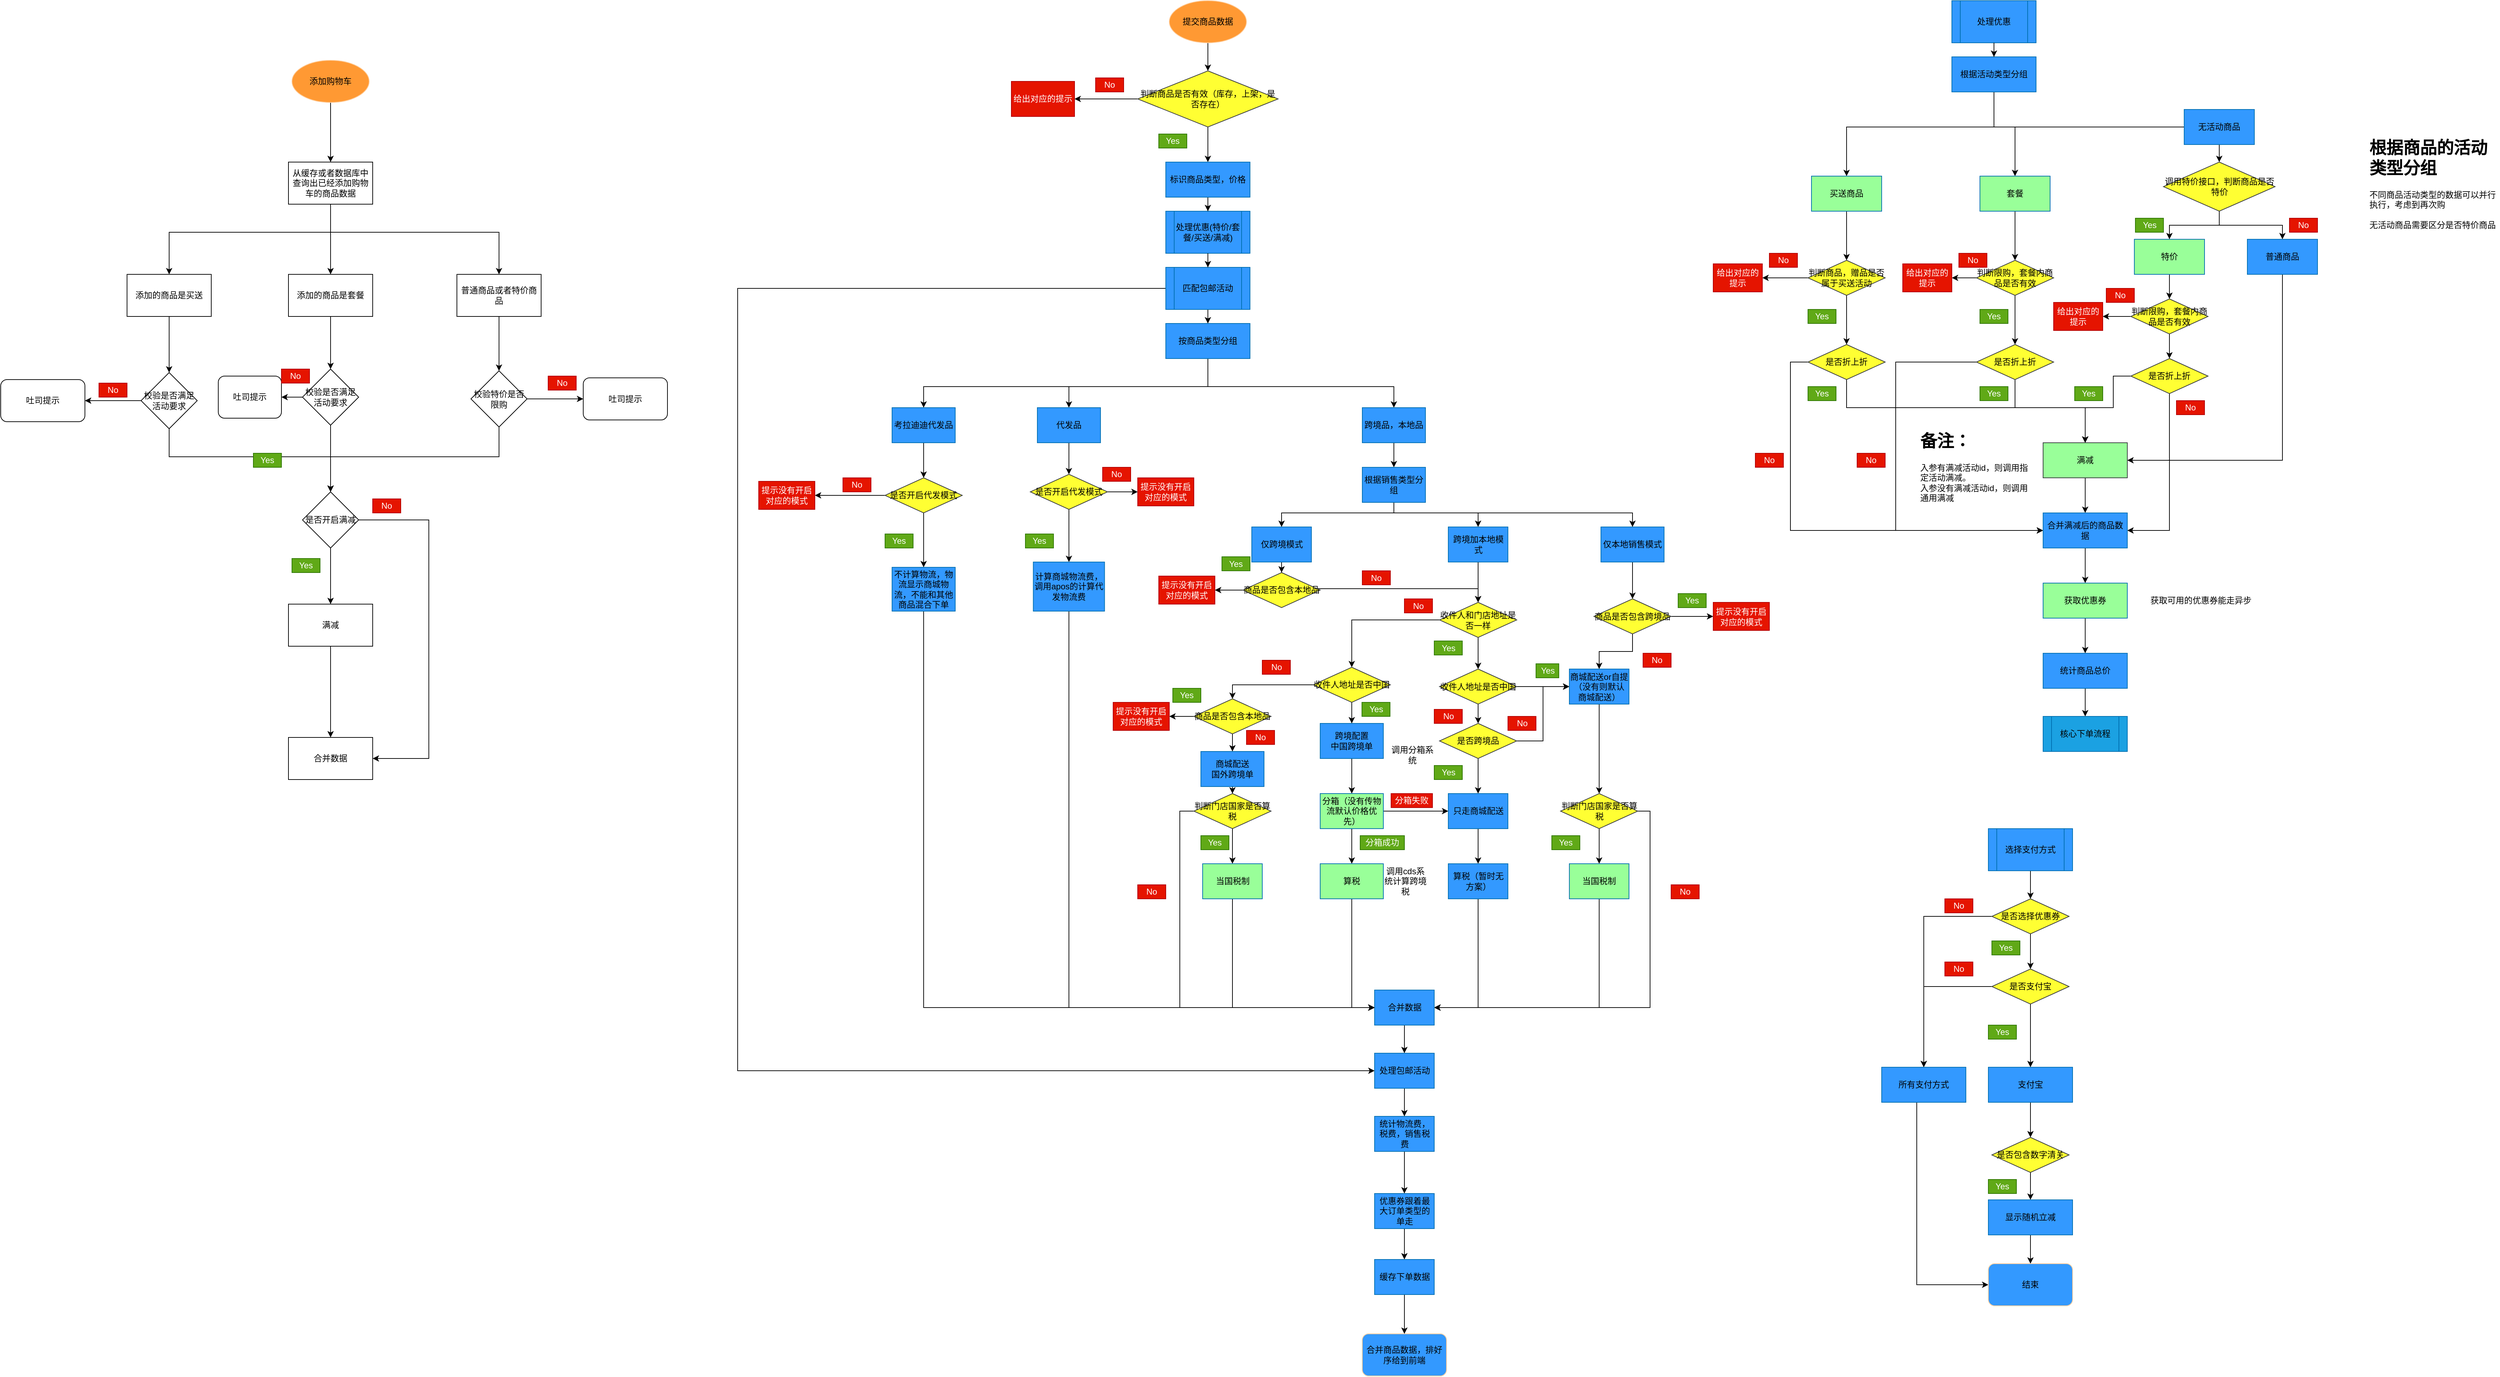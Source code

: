 <mxfile version="14.5.3" type="github" pages="2">
  <diagram id="3rQoYeFcdN2NfCOZFEvK" name="Page-1">
    <mxGraphModel dx="4143" dy="762" grid="1" gridSize="10" guides="1" tooltips="1" connect="1" arrows="1" fold="1" page="1" pageScale="1" pageWidth="827" pageHeight="1169" math="0" shadow="0">
      <root>
        <mxCell id="0" />
        <mxCell id="1" parent="0" />
        <mxCell id="nCokUab-BiOMGtAnf7Bx-4" value="" style="edgeStyle=orthogonalEdgeStyle;rounded=0;orthogonalLoop=1;jettySize=auto;html=1;" parent="1" source="nCokUab-BiOMGtAnf7Bx-2" target="nCokUab-BiOMGtAnf7Bx-3" edge="1">
          <mxGeometry relative="1" as="geometry" />
        </mxCell>
        <mxCell id="nCokUab-BiOMGtAnf7Bx-2" value="提交商品数据" style="ellipse;whiteSpace=wrap;html=1;strokeColor=#FFCC99;fillColor=#FF9933;" parent="1" vertex="1">
          <mxGeometry x="-345" y="20" width="110" height="60" as="geometry" />
        </mxCell>
        <mxCell id="nCokUab-BiOMGtAnf7Bx-6" value="" style="edgeStyle=orthogonalEdgeStyle;rounded=0;orthogonalLoop=1;jettySize=auto;html=1;" parent="1" source="nCokUab-BiOMGtAnf7Bx-3" target="nCokUab-BiOMGtAnf7Bx-5" edge="1">
          <mxGeometry relative="1" as="geometry" />
        </mxCell>
        <mxCell id="nCokUab-BiOMGtAnf7Bx-10" value="" style="edgeStyle=orthogonalEdgeStyle;rounded=0;orthogonalLoop=1;jettySize=auto;html=1;" parent="1" source="nCokUab-BiOMGtAnf7Bx-3" edge="1">
          <mxGeometry relative="1" as="geometry">
            <mxPoint x="-290" y="250" as="targetPoint" />
          </mxGeometry>
        </mxCell>
        <mxCell id="nCokUab-BiOMGtAnf7Bx-3" value="判断商品是否有效（库存，上架，是否存在）" style="rhombus;whiteSpace=wrap;html=1;strokeColor=#36393d;fillColor=#FFFF33;" parent="1" vertex="1">
          <mxGeometry x="-390" y="120" width="200" height="80" as="geometry" />
        </mxCell>
        <mxCell id="nCokUab-BiOMGtAnf7Bx-5" value="给出对应的提示" style="rounded=0;whiteSpace=wrap;html=1;strokeColor=#B20000;fillColor=#e51400;fontColor=#ffffff;" parent="1" vertex="1">
          <mxGeometry x="-570" y="135" width="90" height="50" as="geometry" />
        </mxCell>
        <mxCell id="nCokUab-BiOMGtAnf7Bx-7" value="No" style="text;html=1;strokeColor=#B20000;fillColor=#e51400;align=center;verticalAlign=middle;whiteSpace=wrap;rounded=0;fontColor=#ffffff;" parent="1" vertex="1">
          <mxGeometry x="-450" y="130" width="40" height="20" as="geometry" />
        </mxCell>
        <mxCell id="nCokUab-BiOMGtAnf7Bx-105" value="" style="edgeStyle=orthogonalEdgeStyle;rounded=0;orthogonalLoop=1;jettySize=auto;html=1;" parent="1" source="DsLwWRWhxBJEbROZSYur-1" target="nCokUab-BiOMGtAnf7Bx-104" edge="1">
          <mxGeometry relative="1" as="geometry" />
        </mxCell>
        <mxCell id="nCokUab-BiOMGtAnf7Bx-9" value="&lt;font color=&quot;#000000&quot;&gt;处理优惠(特价/套餐/买送/满减)&lt;/font&gt;" style="shape=process;whiteSpace=wrap;html=1;backgroundOutline=1;strokeColor=#006EAF;fontColor=#ffffff;fillColor=#3399FF;" parent="1" vertex="1">
          <mxGeometry x="-350" y="320" width="120" height="60" as="geometry" />
        </mxCell>
        <mxCell id="nCokUab-BiOMGtAnf7Bx-11" value="Yes" style="text;html=1;strokeColor=#2D7600;fillColor=#60a917;align=center;verticalAlign=middle;whiteSpace=wrap;rounded=0;fontColor=#ffffff;" parent="1" vertex="1">
          <mxGeometry x="-360" y="210" width="40" height="20" as="geometry" />
        </mxCell>
        <mxCell id="nCokUab-BiOMGtAnf7Bx-18" style="edgeStyle=orthogonalEdgeStyle;rounded=0;orthogonalLoop=1;jettySize=auto;html=1;" parent="1" source="nCokUab-BiOMGtAnf7Bx-12" target="nCokUab-BiOMGtAnf7Bx-13" edge="1">
          <mxGeometry relative="1" as="geometry">
            <Array as="points">
              <mxPoint x="830" y="200" />
              <mxPoint x="620" y="200" />
            </Array>
          </mxGeometry>
        </mxCell>
        <mxCell id="nCokUab-BiOMGtAnf7Bx-19" style="edgeStyle=orthogonalEdgeStyle;rounded=0;orthogonalLoop=1;jettySize=auto;html=1;entryX=0.5;entryY=0;entryDx=0;entryDy=0;" parent="1" source="nCokUab-BiOMGtAnf7Bx-73" target="nCokUab-BiOMGtAnf7Bx-15" edge="1">
          <mxGeometry relative="1" as="geometry">
            <Array as="points">
              <mxPoint x="830" y="200" />
              <mxPoint x="860" y="200" />
            </Array>
          </mxGeometry>
        </mxCell>
        <mxCell id="nCokUab-BiOMGtAnf7Bx-12" value="&lt;font color=&quot;#000000&quot;&gt;处理优惠&lt;/font&gt;" style="shape=process;whiteSpace=wrap;html=1;backgroundOutline=1;strokeColor=#006EAF;fontColor=#ffffff;fillColor=#3399FF;" parent="1" vertex="1">
          <mxGeometry x="770" y="20" width="120" height="60" as="geometry" />
        </mxCell>
        <mxCell id="nCokUab-BiOMGtAnf7Bx-62" value="" style="edgeStyle=orthogonalEdgeStyle;rounded=0;orthogonalLoop=1;jettySize=auto;html=1;" parent="1" source="nCokUab-BiOMGtAnf7Bx-13" target="nCokUab-BiOMGtAnf7Bx-57" edge="1">
          <mxGeometry relative="1" as="geometry" />
        </mxCell>
        <mxCell id="nCokUab-BiOMGtAnf7Bx-13" value="&lt;font color=&quot;#000000&quot;&gt;买送商品&lt;/font&gt;" style="rounded=0;whiteSpace=wrap;html=1;strokeColor=#006EAF;fontColor=#ffffff;fillColor=#99FF99;" parent="1" vertex="1">
          <mxGeometry x="570" y="270" width="100" height="50" as="geometry" />
        </mxCell>
        <mxCell id="nCokUab-BiOMGtAnf7Bx-66" value="" style="edgeStyle=orthogonalEdgeStyle;rounded=0;orthogonalLoop=1;jettySize=auto;html=1;" parent="1" source="nCokUab-BiOMGtAnf7Bx-15" target="nCokUab-BiOMGtAnf7Bx-59" edge="1">
          <mxGeometry relative="1" as="geometry" />
        </mxCell>
        <mxCell id="nCokUab-BiOMGtAnf7Bx-15" value="&lt;font color=&quot;#000000&quot;&gt;套餐&lt;/font&gt;" style="rounded=0;whiteSpace=wrap;html=1;strokeColor=#006EAF;fontColor=#ffffff;fillColor=#99FF99;" parent="1" vertex="1">
          <mxGeometry x="810" y="270" width="100" height="50" as="geometry" />
        </mxCell>
        <mxCell id="nCokUab-BiOMGtAnf7Bx-88" value="" style="edgeStyle=orthogonalEdgeStyle;rounded=0;orthogonalLoop=1;jettySize=auto;html=1;" parent="1" source="nCokUab-BiOMGtAnf7Bx-16" target="nCokUab-BiOMGtAnf7Bx-87" edge="1">
          <mxGeometry relative="1" as="geometry" />
        </mxCell>
        <mxCell id="nCokUab-BiOMGtAnf7Bx-16" value="&lt;font color=&quot;#000000&quot;&gt;特价&lt;/font&gt;" style="rounded=0;whiteSpace=wrap;html=1;strokeColor=#006EAF;fontColor=#ffffff;fillColor=#99FF99;" parent="1" vertex="1">
          <mxGeometry x="1030" y="360" width="100" height="50" as="geometry" />
        </mxCell>
        <mxCell id="nCokUab-BiOMGtAnf7Bx-85" style="edgeStyle=orthogonalEdgeStyle;rounded=0;orthogonalLoop=1;jettySize=auto;html=1;entryX=1;entryY=0.5;entryDx=0;entryDy=0;" parent="1" source="nCokUab-BiOMGtAnf7Bx-17" target="nCokUab-BiOMGtAnf7Bx-27" edge="1">
          <mxGeometry relative="1" as="geometry">
            <Array as="points">
              <mxPoint x="1241" y="675" />
            </Array>
          </mxGeometry>
        </mxCell>
        <mxCell id="nCokUab-BiOMGtAnf7Bx-17" value="&lt;font color=&quot;#000000&quot;&gt;普通商品&lt;/font&gt;" style="rounded=0;whiteSpace=wrap;html=1;strokeColor=#006EAF;fontColor=#ffffff;fillColor=#3399FF;" parent="1" vertex="1">
          <mxGeometry x="1191" y="360" width="100" height="50" as="geometry" />
        </mxCell>
        <mxCell id="nCokUab-BiOMGtAnf7Bx-36" style="edgeStyle=orthogonalEdgeStyle;rounded=0;orthogonalLoop=1;jettySize=auto;html=1;entryX=0.5;entryY=0;entryDx=0;entryDy=0;" parent="1" source="nCokUab-BiOMGtAnf7Bx-24" target="nCokUab-BiOMGtAnf7Bx-27" edge="1">
          <mxGeometry relative="1" as="geometry">
            <Array as="points">
              <mxPoint x="620" y="600" />
              <mxPoint x="960" y="600" />
            </Array>
          </mxGeometry>
        </mxCell>
        <mxCell id="nCokUab-BiOMGtAnf7Bx-43" style="edgeStyle=orthogonalEdgeStyle;rounded=0;orthogonalLoop=1;jettySize=auto;html=1;entryX=0;entryY=0.5;entryDx=0;entryDy=0;" parent="1" source="nCokUab-BiOMGtAnf7Bx-24" target="nCokUab-BiOMGtAnf7Bx-41" edge="1">
          <mxGeometry relative="1" as="geometry">
            <mxPoint x="510" y="780" as="targetPoint" />
            <Array as="points">
              <mxPoint x="540" y="535" />
              <mxPoint x="540" y="775" />
            </Array>
          </mxGeometry>
        </mxCell>
        <mxCell id="nCokUab-BiOMGtAnf7Bx-24" value="是否折上折" style="rhombus;whiteSpace=wrap;html=1;strokeColor=#36393d;fillColor=#FFFF33;" parent="1" vertex="1">
          <mxGeometry x="565" y="510" width="110" height="50" as="geometry" />
        </mxCell>
        <mxCell id="nCokUab-BiOMGtAnf7Bx-35" style="edgeStyle=orthogonalEdgeStyle;rounded=0;orthogonalLoop=1;jettySize=auto;html=1;entryX=0.5;entryY=0;entryDx=0;entryDy=0;" parent="1" source="nCokUab-BiOMGtAnf7Bx-25" target="nCokUab-BiOMGtAnf7Bx-27" edge="1">
          <mxGeometry relative="1" as="geometry">
            <Array as="points">
              <mxPoint x="860" y="600" />
              <mxPoint x="960" y="600" />
            </Array>
          </mxGeometry>
        </mxCell>
        <mxCell id="nCokUab-BiOMGtAnf7Bx-46" style="edgeStyle=orthogonalEdgeStyle;rounded=0;orthogonalLoop=1;jettySize=auto;html=1;entryX=0;entryY=0.5;entryDx=0;entryDy=0;" parent="1" source="nCokUab-BiOMGtAnf7Bx-25" target="nCokUab-BiOMGtAnf7Bx-41" edge="1">
          <mxGeometry relative="1" as="geometry">
            <Array as="points">
              <mxPoint x="690" y="535" />
              <mxPoint x="690" y="775" />
            </Array>
          </mxGeometry>
        </mxCell>
        <mxCell id="nCokUab-BiOMGtAnf7Bx-25" value="是否折上折" style="rhombus;whiteSpace=wrap;html=1;strokeColor=#36393d;fillColor=#FFFF33;" parent="1" vertex="1">
          <mxGeometry x="805" y="510" width="110" height="50" as="geometry" />
        </mxCell>
        <mxCell id="nCokUab-BiOMGtAnf7Bx-34" style="edgeStyle=orthogonalEdgeStyle;rounded=0;orthogonalLoop=1;jettySize=auto;html=1;entryX=0.5;entryY=0;entryDx=0;entryDy=0;" parent="1" source="nCokUab-BiOMGtAnf7Bx-26" target="nCokUab-BiOMGtAnf7Bx-27" edge="1">
          <mxGeometry relative="1" as="geometry">
            <Array as="points">
              <mxPoint x="1000" y="600" />
              <mxPoint x="960" y="600" />
            </Array>
          </mxGeometry>
        </mxCell>
        <mxCell id="nCokUab-BiOMGtAnf7Bx-86" style="edgeStyle=orthogonalEdgeStyle;rounded=0;orthogonalLoop=1;jettySize=auto;html=1;entryX=1;entryY=0.5;entryDx=0;entryDy=0;" parent="1" source="nCokUab-BiOMGtAnf7Bx-26" target="nCokUab-BiOMGtAnf7Bx-41" edge="1">
          <mxGeometry relative="1" as="geometry">
            <Array as="points">
              <mxPoint x="1080" y="775" />
            </Array>
          </mxGeometry>
        </mxCell>
        <mxCell id="nCokUab-BiOMGtAnf7Bx-26" value="是否折上折" style="rhombus;whiteSpace=wrap;html=1;strokeColor=#36393d;fillColor=#FFFF33;" parent="1" vertex="1">
          <mxGeometry x="1025" y="530" width="110" height="50" as="geometry" />
        </mxCell>
        <mxCell id="nCokUab-BiOMGtAnf7Bx-42" value="" style="edgeStyle=orthogonalEdgeStyle;rounded=0;orthogonalLoop=1;jettySize=auto;html=1;" parent="1" source="nCokUab-BiOMGtAnf7Bx-27" target="nCokUab-BiOMGtAnf7Bx-41" edge="1">
          <mxGeometry relative="1" as="geometry" />
        </mxCell>
        <mxCell id="nCokUab-BiOMGtAnf7Bx-27" value="&lt;font color=&quot;#000000&quot;&gt;满减&lt;/font&gt;" style="rounded=0;whiteSpace=wrap;html=1;strokeColor=#36393d;fillColor=#99FF99;" parent="1" vertex="1">
          <mxGeometry x="900" y="650" width="120" height="50" as="geometry" />
        </mxCell>
        <mxCell id="nCokUab-BiOMGtAnf7Bx-37" value="Yes" style="text;html=1;strokeColor=#2D7600;fillColor=#60a917;align=center;verticalAlign=middle;whiteSpace=wrap;rounded=0;fontColor=#ffffff;" parent="1" vertex="1">
          <mxGeometry x="565" y="570" width="40" height="20" as="geometry" />
        </mxCell>
        <mxCell id="nCokUab-BiOMGtAnf7Bx-38" value="Yes" style="text;html=1;strokeColor=#2D7600;fillColor=#60a917;align=center;verticalAlign=middle;whiteSpace=wrap;rounded=0;fontColor=#ffffff;" parent="1" vertex="1">
          <mxGeometry x="810" y="570" width="40" height="20" as="geometry" />
        </mxCell>
        <mxCell id="nCokUab-BiOMGtAnf7Bx-39" value="Yes" style="text;html=1;strokeColor=#2D7600;fillColor=#60a917;align=center;verticalAlign=middle;whiteSpace=wrap;rounded=0;fontColor=#ffffff;" parent="1" vertex="1">
          <mxGeometry x="945" y="570" width="40" height="20" as="geometry" />
        </mxCell>
        <mxCell id="nCokUab-BiOMGtAnf7Bx-40" value="&lt;font color=&quot;#000000&quot;&gt;核心下单流程&lt;/font&gt;" style="shape=process;whiteSpace=wrap;html=1;backgroundOutline=1;strokeColor=#006EAF;fillColor=#1ba1e2;fontColor=#ffffff;" parent="1" vertex="1">
          <mxGeometry x="900" y="1040" width="120" height="50" as="geometry" />
        </mxCell>
        <mxCell id="nCokUab-BiOMGtAnf7Bx-51" value="" style="edgeStyle=orthogonalEdgeStyle;rounded=0;orthogonalLoop=1;jettySize=auto;html=1;" parent="1" source="nCokUab-BiOMGtAnf7Bx-41" target="nCokUab-BiOMGtAnf7Bx-44" edge="1">
          <mxGeometry relative="1" as="geometry" />
        </mxCell>
        <mxCell id="nCokUab-BiOMGtAnf7Bx-41" value="&lt;font color=&quot;#000000&quot;&gt;合并满减后的商品数据&lt;/font&gt;" style="rounded=0;whiteSpace=wrap;html=1;strokeColor=#006EAF;fontColor=#ffffff;fillColor=#3399FF;" parent="1" vertex="1">
          <mxGeometry x="900" y="750" width="120" height="50" as="geometry" />
        </mxCell>
        <mxCell id="nCokUab-BiOMGtAnf7Bx-292" value="" style="edgeStyle=orthogonalEdgeStyle;rounded=0;orthogonalLoop=1;jettySize=auto;html=1;" parent="1" source="nCokUab-BiOMGtAnf7Bx-44" target="nCokUab-BiOMGtAnf7Bx-291" edge="1">
          <mxGeometry relative="1" as="geometry" />
        </mxCell>
        <mxCell id="nCokUab-BiOMGtAnf7Bx-44" value="&lt;font color=&quot;#000000&quot;&gt;获取优惠券&lt;/font&gt;" style="rounded=0;whiteSpace=wrap;html=1;strokeColor=#006EAF;fontColor=#ffffff;fillColor=#99FF99;" parent="1" vertex="1">
          <mxGeometry x="900" y="850" width="120" height="50" as="geometry" />
        </mxCell>
        <mxCell id="nCokUab-BiOMGtAnf7Bx-48" value="No" style="text;html=1;strokeColor=#B20000;fillColor=#e51400;align=center;verticalAlign=middle;whiteSpace=wrap;rounded=0;fontColor=#ffffff;" parent="1" vertex="1">
          <mxGeometry x="490" y="665" width="40" height="20" as="geometry" />
        </mxCell>
        <mxCell id="nCokUab-BiOMGtAnf7Bx-49" value="No" style="text;html=1;strokeColor=#B20000;fillColor=#e51400;align=center;verticalAlign=middle;whiteSpace=wrap;rounded=0;fontColor=#ffffff;" parent="1" vertex="1">
          <mxGeometry x="635" y="665" width="40" height="20" as="geometry" />
        </mxCell>
        <mxCell id="nCokUab-BiOMGtAnf7Bx-50" value="No" style="text;html=1;strokeColor=#B20000;fillColor=#e51400;align=center;verticalAlign=middle;whiteSpace=wrap;rounded=0;fontColor=#ffffff;" parent="1" vertex="1">
          <mxGeometry x="1090" y="590" width="40" height="20" as="geometry" />
        </mxCell>
        <mxCell id="nCokUab-BiOMGtAnf7Bx-54" value="获取可用的优惠券能走异步" style="text;html=1;strokeColor=none;fillColor=none;align=center;verticalAlign=middle;whiteSpace=wrap;rounded=0;" parent="1" vertex="1">
          <mxGeometry x="1050" y="857.5" width="150" height="35" as="geometry" />
        </mxCell>
        <mxCell id="nCokUab-BiOMGtAnf7Bx-55" value="&lt;h1&gt;根据商品的活动类型分组&lt;/h1&gt;&lt;div&gt;不同商品活动类型的数据可以并行执行，考虑到再次购&lt;/div&gt;&lt;div&gt;&lt;br&gt;&lt;/div&gt;&lt;div&gt;无活动商品需要区分是否特价商品&lt;/div&gt;" style="text;html=1;strokeColor=none;fillColor=none;spacing=5;spacingTop=-20;whiteSpace=wrap;overflow=hidden;rounded=0;" parent="1" vertex="1">
          <mxGeometry x="1360" y="210" width="190" height="160" as="geometry" />
        </mxCell>
        <mxCell id="nCokUab-BiOMGtAnf7Bx-60" value="" style="edgeStyle=orthogonalEdgeStyle;rounded=0;orthogonalLoop=1;jettySize=auto;html=1;" parent="1" source="nCokUab-BiOMGtAnf7Bx-57" target="nCokUab-BiOMGtAnf7Bx-24" edge="1">
          <mxGeometry relative="1" as="geometry" />
        </mxCell>
        <mxCell id="nCokUab-BiOMGtAnf7Bx-64" value="" style="edgeStyle=orthogonalEdgeStyle;rounded=0;orthogonalLoop=1;jettySize=auto;html=1;" parent="1" source="nCokUab-BiOMGtAnf7Bx-57" target="nCokUab-BiOMGtAnf7Bx-63" edge="1">
          <mxGeometry relative="1" as="geometry" />
        </mxCell>
        <mxCell id="nCokUab-BiOMGtAnf7Bx-57" value="判断商品，赠品是否属于买送活动" style="rhombus;whiteSpace=wrap;html=1;strokeColor=#36393d;fillColor=#FFFF33;" parent="1" vertex="1">
          <mxGeometry x="565" y="390" width="110" height="50" as="geometry" />
        </mxCell>
        <mxCell id="nCokUab-BiOMGtAnf7Bx-67" value="" style="edgeStyle=orthogonalEdgeStyle;rounded=0;orthogonalLoop=1;jettySize=auto;html=1;" parent="1" source="nCokUab-BiOMGtAnf7Bx-59" target="nCokUab-BiOMGtAnf7Bx-25" edge="1">
          <mxGeometry relative="1" as="geometry" />
        </mxCell>
        <mxCell id="nCokUab-BiOMGtAnf7Bx-70" value="" style="edgeStyle=orthogonalEdgeStyle;rounded=0;orthogonalLoop=1;jettySize=auto;html=1;" parent="1" source="nCokUab-BiOMGtAnf7Bx-59" target="nCokUab-BiOMGtAnf7Bx-68" edge="1">
          <mxGeometry relative="1" as="geometry" />
        </mxCell>
        <mxCell id="nCokUab-BiOMGtAnf7Bx-59" value="判断限购，套餐内商品是否有效" style="rhombus;whiteSpace=wrap;html=1;strokeColor=#36393d;fillColor=#FFFF33;" parent="1" vertex="1">
          <mxGeometry x="805" y="390" width="110" height="50" as="geometry" />
        </mxCell>
        <mxCell id="nCokUab-BiOMGtAnf7Bx-61" value="Yes" style="text;html=1;strokeColor=#2D7600;fillColor=#60a917;align=center;verticalAlign=middle;whiteSpace=wrap;rounded=0;fontColor=#ffffff;" parent="1" vertex="1">
          <mxGeometry x="565" y="460" width="40" height="20" as="geometry" />
        </mxCell>
        <mxCell id="nCokUab-BiOMGtAnf7Bx-63" value="给出对应的提示" style="rounded=0;whiteSpace=wrap;html=1;strokeColor=#B20000;fillColor=#e51400;fontColor=#ffffff;" parent="1" vertex="1">
          <mxGeometry x="430" y="395" width="70" height="40" as="geometry" />
        </mxCell>
        <mxCell id="nCokUab-BiOMGtAnf7Bx-65" value="No" style="text;html=1;strokeColor=#B20000;fillColor=#e51400;align=center;verticalAlign=middle;whiteSpace=wrap;rounded=0;fontColor=#ffffff;" parent="1" vertex="1">
          <mxGeometry x="510" y="380" width="40" height="20" as="geometry" />
        </mxCell>
        <mxCell id="nCokUab-BiOMGtAnf7Bx-68" value="给出对应的提示" style="rounded=0;whiteSpace=wrap;html=1;strokeColor=#B20000;fillColor=#e51400;fontColor=#ffffff;" parent="1" vertex="1">
          <mxGeometry x="700" y="395" width="70" height="40" as="geometry" />
        </mxCell>
        <mxCell id="nCokUab-BiOMGtAnf7Bx-69" value="No" style="text;html=1;strokeColor=#B20000;fillColor=#e51400;align=center;verticalAlign=middle;whiteSpace=wrap;rounded=0;fontColor=#ffffff;" parent="1" vertex="1">
          <mxGeometry x="780" y="380" width="40" height="20" as="geometry" />
        </mxCell>
        <mxCell id="nCokUab-BiOMGtAnf7Bx-71" value="Yes" style="text;html=1;strokeColor=#2D7600;fillColor=#60a917;align=center;verticalAlign=middle;whiteSpace=wrap;rounded=0;fontColor=#ffffff;" parent="1" vertex="1">
          <mxGeometry x="810" y="460" width="40" height="20" as="geometry" />
        </mxCell>
        <mxCell id="nCokUab-BiOMGtAnf7Bx-76" style="edgeStyle=orthogonalEdgeStyle;rounded=0;orthogonalLoop=1;jettySize=auto;html=1;entryX=0;entryY=0.5;entryDx=0;entryDy=0;" parent="1" source="nCokUab-BiOMGtAnf7Bx-73" target="nCokUab-BiOMGtAnf7Bx-75" edge="1">
          <mxGeometry relative="1" as="geometry">
            <Array as="points">
              <mxPoint x="830" y="200" />
              <mxPoint x="1110" y="200" />
            </Array>
          </mxGeometry>
        </mxCell>
        <mxCell id="nCokUab-BiOMGtAnf7Bx-73" value="&lt;font color=&quot;#000000&quot;&gt;根据活动类型分组&lt;/font&gt;" style="rounded=0;whiteSpace=wrap;html=1;strokeColor=#006EAF;fontColor=#ffffff;fillColor=#3399FF;" parent="1" vertex="1">
          <mxGeometry x="770" y="100" width="120" height="50" as="geometry" />
        </mxCell>
        <mxCell id="nCokUab-BiOMGtAnf7Bx-74" style="edgeStyle=orthogonalEdgeStyle;rounded=0;orthogonalLoop=1;jettySize=auto;html=1;entryX=0.5;entryY=0;entryDx=0;entryDy=0;" parent="1" source="nCokUab-BiOMGtAnf7Bx-12" target="nCokUab-BiOMGtAnf7Bx-73" edge="1">
          <mxGeometry relative="1" as="geometry">
            <mxPoint x="829.941" y="80" as="sourcePoint" />
            <mxPoint x="860.0" y="270" as="targetPoint" />
            <Array as="points" />
          </mxGeometry>
        </mxCell>
        <mxCell id="nCokUab-BiOMGtAnf7Bx-80" value="" style="edgeStyle=orthogonalEdgeStyle;rounded=0;orthogonalLoop=1;jettySize=auto;html=1;" parent="1" source="nCokUab-BiOMGtAnf7Bx-75" target="nCokUab-BiOMGtAnf7Bx-79" edge="1">
          <mxGeometry relative="1" as="geometry" />
        </mxCell>
        <mxCell id="nCokUab-BiOMGtAnf7Bx-75" value="&lt;font color=&quot;#000000&quot;&gt;无活动商品&lt;/font&gt;" style="rounded=0;whiteSpace=wrap;html=1;strokeColor=#006EAF;fontColor=#ffffff;fillColor=#3399FF;" parent="1" vertex="1">
          <mxGeometry x="1101" y="175" width="100" height="50" as="geometry" />
        </mxCell>
        <mxCell id="nCokUab-BiOMGtAnf7Bx-81" style="edgeStyle=orthogonalEdgeStyle;rounded=0;orthogonalLoop=1;jettySize=auto;html=1;entryX=0.5;entryY=0;entryDx=0;entryDy=0;" parent="1" source="nCokUab-BiOMGtAnf7Bx-79" target="nCokUab-BiOMGtAnf7Bx-16" edge="1">
          <mxGeometry relative="1" as="geometry" />
        </mxCell>
        <mxCell id="nCokUab-BiOMGtAnf7Bx-82" style="edgeStyle=orthogonalEdgeStyle;rounded=0;orthogonalLoop=1;jettySize=auto;html=1;entryX=0.5;entryY=0;entryDx=0;entryDy=0;" parent="1" source="nCokUab-BiOMGtAnf7Bx-79" target="nCokUab-BiOMGtAnf7Bx-17" edge="1">
          <mxGeometry relative="1" as="geometry" />
        </mxCell>
        <mxCell id="nCokUab-BiOMGtAnf7Bx-79" value="调用特价接口，判断商品是否特价" style="rhombus;whiteSpace=wrap;html=1;strokeColor=#36393d;fillColor=#FFFF33;" parent="1" vertex="1">
          <mxGeometry x="1071.5" y="250" width="159" height="70" as="geometry" />
        </mxCell>
        <mxCell id="nCokUab-BiOMGtAnf7Bx-83" value="No" style="text;html=1;strokeColor=#B20000;fillColor=#e51400;align=center;verticalAlign=middle;whiteSpace=wrap;rounded=0;fontColor=#ffffff;" parent="1" vertex="1">
          <mxGeometry x="1251" y="330" width="40" height="20" as="geometry" />
        </mxCell>
        <mxCell id="nCokUab-BiOMGtAnf7Bx-84" value="Yes" style="text;html=1;strokeColor=#2D7600;fillColor=#60a917;align=center;verticalAlign=middle;whiteSpace=wrap;rounded=0;fontColor=#ffffff;" parent="1" vertex="1">
          <mxGeometry x="1031.5" y="330" width="40" height="20" as="geometry" />
        </mxCell>
        <mxCell id="nCokUab-BiOMGtAnf7Bx-89" value="" style="edgeStyle=orthogonalEdgeStyle;rounded=0;orthogonalLoop=1;jettySize=auto;html=1;" parent="1" source="nCokUab-BiOMGtAnf7Bx-87" edge="1">
          <mxGeometry relative="1" as="geometry">
            <mxPoint x="1080" y="530" as="targetPoint" />
          </mxGeometry>
        </mxCell>
        <mxCell id="nCokUab-BiOMGtAnf7Bx-92" value="" style="edgeStyle=orthogonalEdgeStyle;rounded=0;orthogonalLoop=1;jettySize=auto;html=1;" parent="1" source="nCokUab-BiOMGtAnf7Bx-87" target="nCokUab-BiOMGtAnf7Bx-90" edge="1">
          <mxGeometry relative="1" as="geometry" />
        </mxCell>
        <mxCell id="nCokUab-BiOMGtAnf7Bx-87" value="判断限购，套餐内商品是否有效" style="rhombus;whiteSpace=wrap;html=1;strokeColor=#36393d;fillColor=#FFFF33;" parent="1" vertex="1">
          <mxGeometry x="1025" y="445" width="110" height="50" as="geometry" />
        </mxCell>
        <mxCell id="nCokUab-BiOMGtAnf7Bx-90" value="给出对应的提示" style="rounded=0;whiteSpace=wrap;html=1;strokeColor=#B20000;fillColor=#e51400;fontColor=#ffffff;" parent="1" vertex="1">
          <mxGeometry x="915" y="450" width="70" height="40" as="geometry" />
        </mxCell>
        <mxCell id="nCokUab-BiOMGtAnf7Bx-91" value="No" style="text;html=1;strokeColor=#B20000;fillColor=#e51400;align=center;verticalAlign=middle;whiteSpace=wrap;rounded=0;fontColor=#ffffff;" parent="1" vertex="1">
          <mxGeometry x="990" y="430" width="40" height="20" as="geometry" />
        </mxCell>
        <mxCell id="nCokUab-BiOMGtAnf7Bx-103" value="" style="edgeStyle=orthogonalEdgeStyle;rounded=0;orthogonalLoop=1;jettySize=auto;html=1;" parent="1" source="nCokUab-BiOMGtAnf7Bx-100" target="nCokUab-BiOMGtAnf7Bx-9" edge="1">
          <mxGeometry relative="1" as="geometry" />
        </mxCell>
        <mxCell id="nCokUab-BiOMGtAnf7Bx-100" value="&lt;font color=&quot;#000000&quot;&gt;标识商品类型，价格&lt;/font&gt;" style="rounded=0;whiteSpace=wrap;html=1;strokeColor=#006EAF;fontColor=#ffffff;fillColor=#3399FF;" parent="1" vertex="1">
          <mxGeometry x="-350" y="250" width="120" height="50" as="geometry" />
        </mxCell>
        <mxCell id="nCokUab-BiOMGtAnf7Bx-139" style="edgeStyle=orthogonalEdgeStyle;rounded=0;orthogonalLoop=1;jettySize=auto;html=1;entryX=0.5;entryY=0;entryDx=0;entryDy=0;" parent="1" source="nCokUab-BiOMGtAnf7Bx-104" target="nCokUab-BiOMGtAnf7Bx-136" edge="1">
          <mxGeometry relative="1" as="geometry">
            <Array as="points">
              <mxPoint x="-290" y="570" />
              <mxPoint x="-488" y="570" />
            </Array>
          </mxGeometry>
        </mxCell>
        <mxCell id="nCokUab-BiOMGtAnf7Bx-140" style="edgeStyle=orthogonalEdgeStyle;rounded=0;orthogonalLoop=1;jettySize=auto;html=1;" parent="1" source="nCokUab-BiOMGtAnf7Bx-104" target="nCokUab-BiOMGtAnf7Bx-135" edge="1">
          <mxGeometry relative="1" as="geometry">
            <Array as="points">
              <mxPoint x="-290" y="570" />
              <mxPoint x="-695" y="570" />
            </Array>
          </mxGeometry>
        </mxCell>
        <mxCell id="nCokUab-BiOMGtAnf7Bx-141" style="edgeStyle=orthogonalEdgeStyle;rounded=0;orthogonalLoop=1;jettySize=auto;html=1;entryX=0.5;entryY=0;entryDx=0;entryDy=0;" parent="1" source="nCokUab-BiOMGtAnf7Bx-104" target="nCokUab-BiOMGtAnf7Bx-137" edge="1">
          <mxGeometry relative="1" as="geometry">
            <Array as="points">
              <mxPoint x="-290" y="570" />
              <mxPoint x="-25" y="570" />
            </Array>
          </mxGeometry>
        </mxCell>
        <mxCell id="nCokUab-BiOMGtAnf7Bx-104" value="&lt;font color=&quot;#000000&quot;&gt;按商品类型分组&lt;/font&gt;" style="rounded=0;whiteSpace=wrap;html=1;strokeColor=#006EAF;fontColor=#ffffff;fillColor=#3399FF;" parent="1" vertex="1">
          <mxGeometry x="-350" y="480" width="120" height="50" as="geometry" />
        </mxCell>
        <mxCell id="nCokUab-BiOMGtAnf7Bx-118" value="&lt;h1&gt;备注：&lt;/h1&gt;&lt;div&gt;入参有满减活动id，则调用指定活动满减。&lt;/div&gt;&lt;div&gt;入参没有满减活动id，则调用通用满减&lt;/div&gt;" style="text;html=1;strokeColor=none;fillColor=none;spacing=5;spacingTop=-20;whiteSpace=wrap;overflow=hidden;rounded=0;" parent="1" vertex="1">
          <mxGeometry x="720" y="627.5" width="170" height="142.5" as="geometry" />
        </mxCell>
        <mxCell id="nCokUab-BiOMGtAnf7Bx-198" value="" style="edgeStyle=orthogonalEdgeStyle;rounded=0;orthogonalLoop=1;jettySize=auto;html=1;" parent="1" source="nCokUab-BiOMGtAnf7Bx-119" target="nCokUab-BiOMGtAnf7Bx-197" edge="1">
          <mxGeometry relative="1" as="geometry" />
        </mxCell>
        <mxCell id="nCokUab-BiOMGtAnf7Bx-119" value="&lt;font color=&quot;#000000&quot;&gt;跨境配置&lt;br&gt;中国跨境单&lt;br&gt;&lt;/font&gt;" style="rounded=0;whiteSpace=wrap;html=1;strokeColor=#006EAF;fontColor=#ffffff;fillColor=#3399FF;" parent="1" vertex="1">
          <mxGeometry x="-130" y="1050" width="90" height="50" as="geometry" />
        </mxCell>
        <mxCell id="nCokUab-BiOMGtAnf7Bx-126" style="edgeStyle=orthogonalEdgeStyle;rounded=0;orthogonalLoop=1;jettySize=auto;html=1;" parent="1" source="nCokUab-BiOMGtAnf7Bx-120" target="nCokUab-BiOMGtAnf7Bx-125" edge="1">
          <mxGeometry relative="1" as="geometry" />
        </mxCell>
        <mxCell id="nCokUab-BiOMGtAnf7Bx-120" value="&lt;font color=&quot;#000000&quot;&gt;跨境加本地模式&lt;/font&gt;" style="rounded=0;whiteSpace=wrap;html=1;strokeColor=#006EAF;fontColor=#ffffff;fillColor=#3399FF;" parent="1" vertex="1">
          <mxGeometry x="52.5" y="770" width="85" height="50" as="geometry" />
        </mxCell>
        <mxCell id="nCokUab-BiOMGtAnf7Bx-250" value="" style="edgeStyle=orthogonalEdgeStyle;rounded=0;orthogonalLoop=1;jettySize=auto;html=1;" parent="1" source="nCokUab-BiOMGtAnf7Bx-121" target="nCokUab-BiOMGtAnf7Bx-249" edge="1">
          <mxGeometry relative="1" as="geometry" />
        </mxCell>
        <mxCell id="nCokUab-BiOMGtAnf7Bx-121" value="&lt;font color=&quot;#000000&quot;&gt;仅本地销售模式&lt;/font&gt;" style="rounded=0;whiteSpace=wrap;html=1;strokeColor=#006EAF;fontColor=#ffffff;fillColor=#3399FF;" parent="1" vertex="1">
          <mxGeometry x="270" y="770" width="90" height="50" as="geometry" />
        </mxCell>
        <mxCell id="nCokUab-BiOMGtAnf7Bx-131" value="" style="edgeStyle=orthogonalEdgeStyle;rounded=0;orthogonalLoop=1;jettySize=auto;html=1;" parent="1" source="nCokUab-BiOMGtAnf7Bx-125" target="nCokUab-BiOMGtAnf7Bx-130" edge="1">
          <mxGeometry relative="1" as="geometry" />
        </mxCell>
        <mxCell id="nCokUab-BiOMGtAnf7Bx-193" style="edgeStyle=orthogonalEdgeStyle;rounded=0;orthogonalLoop=1;jettySize=auto;html=1;entryX=0.5;entryY=0;entryDx=0;entryDy=0;" parent="1" source="nCokUab-BiOMGtAnf7Bx-125" target="nCokUab-BiOMGtAnf7Bx-192" edge="1">
          <mxGeometry relative="1" as="geometry" />
        </mxCell>
        <mxCell id="nCokUab-BiOMGtAnf7Bx-125" value="收件人和门店地址是否一样" style="rhombus;whiteSpace=wrap;html=1;strokeColor=#36393d;fillColor=#FFFF33;" parent="1" vertex="1">
          <mxGeometry x="40" y="877.5" width="110" height="50" as="geometry" />
        </mxCell>
        <mxCell id="nCokUab-BiOMGtAnf7Bx-129" value="Yes" style="text;html=1;strokeColor=#2D7600;fillColor=#60a917;align=center;verticalAlign=middle;whiteSpace=wrap;rounded=0;fontColor=#ffffff;" parent="1" vertex="1">
          <mxGeometry x="32.5" y="932.5" width="40" height="20" as="geometry" />
        </mxCell>
        <mxCell id="nCokUab-BiOMGtAnf7Bx-133" value="" style="edgeStyle=orthogonalEdgeStyle;rounded=0;orthogonalLoop=1;jettySize=auto;html=1;" parent="1" source="nCokUab-BiOMGtAnf7Bx-130" target="nCokUab-BiOMGtAnf7Bx-132" edge="1">
          <mxGeometry relative="1" as="geometry" />
        </mxCell>
        <mxCell id="nCokUab-BiOMGtAnf7Bx-175" style="edgeStyle=orthogonalEdgeStyle;rounded=0;orthogonalLoop=1;jettySize=auto;html=1;entryX=0;entryY=0.5;entryDx=0;entryDy=0;" parent="1" source="nCokUab-BiOMGtAnf7Bx-130" target="nCokUab-BiOMGtAnf7Bx-172" edge="1">
          <mxGeometry relative="1" as="geometry" />
        </mxCell>
        <mxCell id="nCokUab-BiOMGtAnf7Bx-130" value="收件人地址是否中国" style="rhombus;whiteSpace=wrap;html=1;strokeColor=#36393d;fillColor=#FFFF33;" parent="1" vertex="1">
          <mxGeometry x="40" y="972.5" width="110" height="50" as="geometry" />
        </mxCell>
        <mxCell id="nCokUab-BiOMGtAnf7Bx-170" value="" style="edgeStyle=orthogonalEdgeStyle;rounded=0;orthogonalLoop=1;jettySize=auto;html=1;" parent="1" source="nCokUab-BiOMGtAnf7Bx-132" target="nCokUab-BiOMGtAnf7Bx-169" edge="1">
          <mxGeometry relative="1" as="geometry" />
        </mxCell>
        <mxCell id="nCokUab-BiOMGtAnf7Bx-189" style="edgeStyle=orthogonalEdgeStyle;rounded=0;orthogonalLoop=1;jettySize=auto;html=1;entryX=0;entryY=0.5;entryDx=0;entryDy=0;" parent="1" source="nCokUab-BiOMGtAnf7Bx-132" target="nCokUab-BiOMGtAnf7Bx-172" edge="1">
          <mxGeometry relative="1" as="geometry" />
        </mxCell>
        <mxCell id="nCokUab-BiOMGtAnf7Bx-132" value="是否跨境品" style="rhombus;whiteSpace=wrap;html=1;strokeColor=#36393d;fillColor=#FFFF33;" parent="1" vertex="1">
          <mxGeometry x="40" y="1050" width="110" height="50" as="geometry" />
        </mxCell>
        <mxCell id="nCokUab-BiOMGtAnf7Bx-134" value="Yes" style="text;html=1;strokeColor=#2D7600;fillColor=#60a917;align=center;verticalAlign=middle;whiteSpace=wrap;rounded=0;fontColor=#ffffff;" parent="1" vertex="1">
          <mxGeometry x="177.5" y="965" width="32.5" height="20" as="geometry" />
        </mxCell>
        <mxCell id="nCokUab-BiOMGtAnf7Bx-144" style="edgeStyle=orthogonalEdgeStyle;rounded=0;orthogonalLoop=1;jettySize=auto;html=1;" parent="1" source="nCokUab-BiOMGtAnf7Bx-135" target="nCokUab-BiOMGtAnf7Bx-142" edge="1">
          <mxGeometry relative="1" as="geometry">
            <Array as="points">
              <mxPoint x="-695" y="690" />
              <mxPoint x="-695" y="690" />
            </Array>
          </mxGeometry>
        </mxCell>
        <mxCell id="nCokUab-BiOMGtAnf7Bx-135" value="&lt;font color=&quot;#000000&quot;&gt;考拉迪迪代发品&lt;/font&gt;" style="rounded=0;whiteSpace=wrap;html=1;strokeColor=#006EAF;fontColor=#ffffff;fillColor=#3399FF;" parent="1" vertex="1">
          <mxGeometry x="-740" y="600" width="90" height="50" as="geometry" />
        </mxCell>
        <mxCell id="nCokUab-BiOMGtAnf7Bx-272" value="" style="edgeStyle=orthogonalEdgeStyle;rounded=0;orthogonalLoop=1;jettySize=auto;html=1;" parent="1" source="nCokUab-BiOMGtAnf7Bx-136" target="nCokUab-BiOMGtAnf7Bx-269" edge="1">
          <mxGeometry relative="1" as="geometry" />
        </mxCell>
        <mxCell id="nCokUab-BiOMGtAnf7Bx-136" value="&lt;font color=&quot;#000000&quot;&gt;代发品&lt;/font&gt;" style="rounded=0;whiteSpace=wrap;html=1;strokeColor=#006EAF;fontColor=#ffffff;fillColor=#3399FF;" parent="1" vertex="1">
          <mxGeometry x="-533" y="600" width="90" height="50" as="geometry" />
        </mxCell>
        <mxCell id="nCokUab-BiOMGtAnf7Bx-285" value="" style="edgeStyle=orthogonalEdgeStyle;rounded=0;orthogonalLoop=1;jettySize=auto;html=1;" parent="1" source="nCokUab-BiOMGtAnf7Bx-137" target="nCokUab-BiOMGtAnf7Bx-284" edge="1">
          <mxGeometry relative="1" as="geometry" />
        </mxCell>
        <mxCell id="nCokUab-BiOMGtAnf7Bx-137" value="&lt;font color=&quot;#000000&quot;&gt;跨境品，本地品&lt;/font&gt;" style="rounded=0;whiteSpace=wrap;html=1;strokeColor=#006EAF;fontColor=#ffffff;fillColor=#3399FF;" parent="1" vertex="1">
          <mxGeometry x="-70" y="600" width="90" height="50" as="geometry" />
        </mxCell>
        <mxCell id="nCokUab-BiOMGtAnf7Bx-274" style="edgeStyle=orthogonalEdgeStyle;rounded=0;orthogonalLoop=1;jettySize=auto;html=1;" parent="1" source="nCokUab-BiOMGtAnf7Bx-142" target="nCokUab-BiOMGtAnf7Bx-145" edge="1">
          <mxGeometry relative="1" as="geometry" />
        </mxCell>
        <mxCell id="nCokUab-BiOMGtAnf7Bx-276" value="" style="edgeStyle=orthogonalEdgeStyle;rounded=0;orthogonalLoop=1;jettySize=auto;html=1;" parent="1" source="nCokUab-BiOMGtAnf7Bx-142" target="nCokUab-BiOMGtAnf7Bx-275" edge="1">
          <mxGeometry relative="1" as="geometry" />
        </mxCell>
        <mxCell id="nCokUab-BiOMGtAnf7Bx-142" value="是否开启代发模式" style="rhombus;whiteSpace=wrap;html=1;strokeColor=#36393d;fillColor=#FFFF33;" parent="1" vertex="1">
          <mxGeometry x="-750" y="700" width="110" height="50" as="geometry" />
        </mxCell>
        <mxCell id="nCokUab-BiOMGtAnf7Bx-145" value="提示没有开启对应的模式" style="rounded=0;whiteSpace=wrap;html=1;strokeColor=#B20000;fillColor=#e51400;fontColor=#ffffff;" parent="1" vertex="1">
          <mxGeometry x="-930" y="705" width="80" height="40" as="geometry" />
        </mxCell>
        <mxCell id="nCokUab-BiOMGtAnf7Bx-146" value="No" style="text;html=1;strokeColor=#B20000;fillColor=#e51400;align=center;verticalAlign=middle;whiteSpace=wrap;rounded=0;fontColor=#ffffff;" parent="1" vertex="1">
          <mxGeometry x="-810" y="700" width="40" height="20" as="geometry" />
        </mxCell>
        <mxCell id="nCokUab-BiOMGtAnf7Bx-174" value="" style="edgeStyle=orthogonalEdgeStyle;rounded=0;orthogonalLoop=1;jettySize=auto;html=1;" parent="1" source="nCokUab-BiOMGtAnf7Bx-169" target="nCokUab-BiOMGtAnf7Bx-173" edge="1">
          <mxGeometry relative="1" as="geometry" />
        </mxCell>
        <mxCell id="nCokUab-BiOMGtAnf7Bx-169" value="&lt;font color=&quot;#000000&quot;&gt;只走商城配送&lt;/font&gt;" style="rounded=0;whiteSpace=wrap;html=1;strokeColor=#006EAF;fontColor=#ffffff;fillColor=#3399FF;" parent="1" vertex="1">
          <mxGeometry x="52.5" y="1150" width="85" height="50" as="geometry" />
        </mxCell>
        <mxCell id="nCokUab-BiOMGtAnf7Bx-171" value="Yes" style="text;html=1;strokeColor=#2D7600;fillColor=#60a917;align=center;verticalAlign=middle;whiteSpace=wrap;rounded=0;fontColor=#ffffff;" parent="1" vertex="1">
          <mxGeometry x="32.5" y="1110" width="40" height="20" as="geometry" />
        </mxCell>
        <mxCell id="nCokUab-BiOMGtAnf7Bx-178" value="" style="edgeStyle=orthogonalEdgeStyle;rounded=0;orthogonalLoop=1;jettySize=auto;html=1;" parent="1" source="nCokUab-BiOMGtAnf7Bx-172" target="nCokUab-BiOMGtAnf7Bx-177" edge="1">
          <mxGeometry relative="1" as="geometry" />
        </mxCell>
        <mxCell id="nCokUab-BiOMGtAnf7Bx-172" value="&lt;font color=&quot;#000000&quot;&gt;商城配送or自提（没有则默认商城配送）&lt;/font&gt;" style="rounded=0;whiteSpace=wrap;html=1;strokeColor=#006EAF;fontColor=#ffffff;fillColor=#3399FF;" parent="1" vertex="1">
          <mxGeometry x="225" y="972.5" width="85" height="50" as="geometry" />
        </mxCell>
        <mxCell id="nCokUab-BiOMGtAnf7Bx-191" style="edgeStyle=orthogonalEdgeStyle;rounded=0;orthogonalLoop=1;jettySize=auto;html=1;" parent="1" source="nCokUab-BiOMGtAnf7Bx-173" target="nCokUab-BiOMGtAnf7Bx-185" edge="1">
          <mxGeometry relative="1" as="geometry">
            <Array as="points">
              <mxPoint x="95" y="1455" />
            </Array>
          </mxGeometry>
        </mxCell>
        <mxCell id="nCokUab-BiOMGtAnf7Bx-173" value="&lt;font color=&quot;#000000&quot;&gt;算税（暂时无方案）&lt;/font&gt;" style="rounded=0;whiteSpace=wrap;html=1;strokeColor=#006EAF;fontColor=#ffffff;fillColor=#3399FF;" parent="1" vertex="1">
          <mxGeometry x="52.5" y="1250" width="85" height="50" as="geometry" />
        </mxCell>
        <mxCell id="nCokUab-BiOMGtAnf7Bx-176" value="No" style="text;html=1;strokeColor=#B20000;fillColor=#e51400;align=center;verticalAlign=middle;whiteSpace=wrap;rounded=0;fontColor=#ffffff;" parent="1" vertex="1">
          <mxGeometry x="32.5" y="1030" width="40" height="20" as="geometry" />
        </mxCell>
        <mxCell id="nCokUab-BiOMGtAnf7Bx-180" value="" style="edgeStyle=orthogonalEdgeStyle;rounded=0;orthogonalLoop=1;jettySize=auto;html=1;" parent="1" source="nCokUab-BiOMGtAnf7Bx-177" target="nCokUab-BiOMGtAnf7Bx-179" edge="1">
          <mxGeometry relative="1" as="geometry" />
        </mxCell>
        <mxCell id="nCokUab-BiOMGtAnf7Bx-188" style="edgeStyle=orthogonalEdgeStyle;rounded=0;orthogonalLoop=1;jettySize=auto;html=1;entryX=1;entryY=0.5;entryDx=0;entryDy=0;exitX=1;exitY=0.5;exitDx=0;exitDy=0;" parent="1" source="nCokUab-BiOMGtAnf7Bx-177" target="nCokUab-BiOMGtAnf7Bx-185" edge="1">
          <mxGeometry relative="1" as="geometry">
            <Array as="points">
              <mxPoint x="340" y="1175" />
              <mxPoint x="340" y="1455" />
            </Array>
          </mxGeometry>
        </mxCell>
        <mxCell id="nCokUab-BiOMGtAnf7Bx-177" value="判断门店国家是否算税" style="rhombus;whiteSpace=wrap;html=1;strokeColor=#36393d;fillColor=#FFFF33;" parent="1" vertex="1">
          <mxGeometry x="212.5" y="1150" width="110" height="50" as="geometry" />
        </mxCell>
        <mxCell id="nCokUab-BiOMGtAnf7Bx-187" style="edgeStyle=orthogonalEdgeStyle;rounded=0;orthogonalLoop=1;jettySize=auto;html=1;entryX=1;entryY=0.5;entryDx=0;entryDy=0;" parent="1" source="nCokUab-BiOMGtAnf7Bx-179" target="nCokUab-BiOMGtAnf7Bx-185" edge="1">
          <mxGeometry relative="1" as="geometry">
            <Array as="points">
              <mxPoint x="268" y="1455" />
            </Array>
          </mxGeometry>
        </mxCell>
        <mxCell id="nCokUab-BiOMGtAnf7Bx-179" value="&lt;font color=&quot;#000000&quot;&gt;当国税制&lt;/font&gt;" style="rounded=0;whiteSpace=wrap;html=1;strokeColor=#006EAF;fontColor=#ffffff;fillColor=#99FF99;" parent="1" vertex="1">
          <mxGeometry x="225" y="1250" width="85" height="50" as="geometry" />
        </mxCell>
        <mxCell id="nCokUab-BiOMGtAnf7Bx-181" value="Yes" style="text;html=1;strokeColor=#2D7600;fillColor=#60a917;align=center;verticalAlign=middle;whiteSpace=wrap;rounded=0;fontColor=#ffffff;" parent="1" vertex="1">
          <mxGeometry x="200" y="1210" width="40" height="20" as="geometry" />
        </mxCell>
        <mxCell id="nCokUab-BiOMGtAnf7Bx-184" value="No" style="text;html=1;strokeColor=#B20000;fillColor=#e51400;align=center;verticalAlign=middle;whiteSpace=wrap;rounded=0;fontColor=#ffffff;" parent="1" vertex="1">
          <mxGeometry x="370" y="1280" width="40" height="20" as="geometry" />
        </mxCell>
        <mxCell id="DsLwWRWhxBJEbROZSYur-5" value="" style="edgeStyle=orthogonalEdgeStyle;rounded=0;orthogonalLoop=1;jettySize=auto;html=1;" edge="1" parent="1" source="nCokUab-BiOMGtAnf7Bx-185" target="DsLwWRWhxBJEbROZSYur-3">
          <mxGeometry relative="1" as="geometry" />
        </mxCell>
        <mxCell id="nCokUab-BiOMGtAnf7Bx-185" value="&lt;font color=&quot;#000000&quot;&gt;合并数据&lt;/font&gt;" style="rounded=0;whiteSpace=wrap;html=1;strokeColor=#006EAF;fontColor=#ffffff;fillColor=#3399FF;" parent="1" vertex="1">
          <mxGeometry x="-52.5" y="1430" width="85" height="50" as="geometry" />
        </mxCell>
        <mxCell id="nCokUab-BiOMGtAnf7Bx-190" value="No" style="text;html=1;strokeColor=#B20000;fillColor=#e51400;align=center;verticalAlign=middle;whiteSpace=wrap;rounded=0;fontColor=#ffffff;" parent="1" vertex="1">
          <mxGeometry x="137.5" y="1040" width="40" height="20" as="geometry" />
        </mxCell>
        <mxCell id="nCokUab-BiOMGtAnf7Bx-194" value="" style="edgeStyle=orthogonalEdgeStyle;rounded=0;orthogonalLoop=1;jettySize=auto;html=1;" parent="1" source="nCokUab-BiOMGtAnf7Bx-192" target="nCokUab-BiOMGtAnf7Bx-119" edge="1">
          <mxGeometry relative="1" as="geometry" />
        </mxCell>
        <mxCell id="qUxefXsDWhM1_uTS0UXM-8" style="edgeStyle=orthogonalEdgeStyle;rounded=0;orthogonalLoop=1;jettySize=auto;html=1;entryX=0.5;entryY=0;entryDx=0;entryDy=0;" parent="1" source="nCokUab-BiOMGtAnf7Bx-192" target="qUxefXsDWhM1_uTS0UXM-3" edge="1">
          <mxGeometry relative="1" as="geometry" />
        </mxCell>
        <mxCell id="nCokUab-BiOMGtAnf7Bx-192" value="收件人地址是否中国" style="rhombus;whiteSpace=wrap;html=1;strokeColor=#36393d;fillColor=#FFFF33;" parent="1" vertex="1">
          <mxGeometry x="-140" y="970" width="110" height="50" as="geometry" />
        </mxCell>
        <mxCell id="nCokUab-BiOMGtAnf7Bx-195" value="Yes" style="text;html=1;strokeColor=#2D7600;fillColor=#60a917;align=center;verticalAlign=middle;whiteSpace=wrap;rounded=0;fontColor=#ffffff;" parent="1" vertex="1">
          <mxGeometry x="-70.5" y="1020" width="40" height="20" as="geometry" />
        </mxCell>
        <mxCell id="nCokUab-BiOMGtAnf7Bx-196" value="No" style="text;html=1;strokeColor=#B20000;fillColor=#e51400;align=center;verticalAlign=middle;whiteSpace=wrap;rounded=0;fontColor=#ffffff;" parent="1" vertex="1">
          <mxGeometry x="-10" y="872.5" width="40" height="20" as="geometry" />
        </mxCell>
        <mxCell id="nCokUab-BiOMGtAnf7Bx-200" value="" style="edgeStyle=orthogonalEdgeStyle;rounded=0;orthogonalLoop=1;jettySize=auto;html=1;" parent="1" source="nCokUab-BiOMGtAnf7Bx-197" target="nCokUab-BiOMGtAnf7Bx-199" edge="1">
          <mxGeometry relative="1" as="geometry" />
        </mxCell>
        <mxCell id="Qjw0dNW2Aa7NflXmQAdn-1" value="" style="edgeStyle=orthogonalEdgeStyle;rounded=0;orthogonalLoop=1;jettySize=auto;html=1;" parent="1" source="nCokUab-BiOMGtAnf7Bx-197" target="nCokUab-BiOMGtAnf7Bx-169" edge="1">
          <mxGeometry relative="1" as="geometry" />
        </mxCell>
        <mxCell id="nCokUab-BiOMGtAnf7Bx-197" value="&lt;font color=&quot;#000000&quot;&gt;分箱（没有传物流默认价格优先）&lt;br&gt;&lt;/font&gt;" style="rounded=0;whiteSpace=wrap;html=1;strokeColor=#006EAF;fontColor=#ffffff;fillColor=#99FF99;" parent="1" vertex="1">
          <mxGeometry x="-130" y="1150" width="90" height="50" as="geometry" />
        </mxCell>
        <mxCell id="nCokUab-BiOMGtAnf7Bx-214" style="edgeStyle=orthogonalEdgeStyle;rounded=0;orthogonalLoop=1;jettySize=auto;html=1;entryX=0;entryY=0.5;entryDx=0;entryDy=0;" parent="1" source="nCokUab-BiOMGtAnf7Bx-199" target="nCokUab-BiOMGtAnf7Bx-185" edge="1">
          <mxGeometry relative="1" as="geometry">
            <Array as="points">
              <mxPoint x="-85" y="1455" />
            </Array>
          </mxGeometry>
        </mxCell>
        <mxCell id="nCokUab-BiOMGtAnf7Bx-199" value="&lt;font color=&quot;#000000&quot;&gt;算税&lt;br&gt;&lt;/font&gt;" style="rounded=0;whiteSpace=wrap;html=1;strokeColor=#006EAF;fontColor=#ffffff;fillColor=#99FF99;" parent="1" vertex="1">
          <mxGeometry x="-130" y="1250" width="90" height="50" as="geometry" />
        </mxCell>
        <mxCell id="nCokUab-BiOMGtAnf7Bx-209" value="" style="edgeStyle=orthogonalEdgeStyle;rounded=0;orthogonalLoop=1;jettySize=auto;html=1;entryX=0.5;entryY=0;entryDx=0;entryDy=0;" parent="1" source="nCokUab-BiOMGtAnf7Bx-201" target="nCokUab-BiOMGtAnf7Bx-206" edge="1">
          <mxGeometry relative="1" as="geometry" />
        </mxCell>
        <mxCell id="nCokUab-BiOMGtAnf7Bx-213" style="edgeStyle=orthogonalEdgeStyle;rounded=0;orthogonalLoop=1;jettySize=auto;html=1;entryX=0;entryY=0.5;entryDx=0;entryDy=0;exitX=0;exitY=0.5;exitDx=0;exitDy=0;" parent="1" source="nCokUab-BiOMGtAnf7Bx-206" target="nCokUab-BiOMGtAnf7Bx-185" edge="1">
          <mxGeometry relative="1" as="geometry">
            <Array as="points">
              <mxPoint x="-330" y="1175" />
              <mxPoint x="-330" y="1455" />
            </Array>
          </mxGeometry>
        </mxCell>
        <mxCell id="nCokUab-BiOMGtAnf7Bx-201" value="&lt;font color=&quot;#000000&quot;&gt;商城配送&lt;br&gt;国外跨境单&lt;br&gt;&lt;/font&gt;" style="rounded=0;whiteSpace=wrap;html=1;strokeColor=#006EAF;fontColor=#ffffff;fillColor=#3399FF;" parent="1" vertex="1">
          <mxGeometry x="-300" y="1090" width="90" height="50" as="geometry" />
        </mxCell>
        <mxCell id="nCokUab-BiOMGtAnf7Bx-203" value="No" style="text;html=1;strokeColor=#B20000;fillColor=#e51400;align=center;verticalAlign=middle;whiteSpace=wrap;rounded=0;fontColor=#ffffff;" parent="1" vertex="1">
          <mxGeometry x="-212.5" y="960" width="40" height="20" as="geometry" />
        </mxCell>
        <mxCell id="nCokUab-BiOMGtAnf7Bx-205" value="" style="edgeStyle=orthogonalEdgeStyle;rounded=0;orthogonalLoop=1;jettySize=auto;html=1;" parent="1" source="nCokUab-BiOMGtAnf7Bx-206" target="nCokUab-BiOMGtAnf7Bx-207" edge="1">
          <mxGeometry relative="1" as="geometry" />
        </mxCell>
        <mxCell id="nCokUab-BiOMGtAnf7Bx-206" value="判断门店国家是否算税" style="rhombus;whiteSpace=wrap;html=1;strokeColor=#36393d;fillColor=#FFFF33;" parent="1" vertex="1">
          <mxGeometry x="-310" y="1150" width="110" height="50" as="geometry" />
        </mxCell>
        <mxCell id="nCokUab-BiOMGtAnf7Bx-212" style="edgeStyle=orthogonalEdgeStyle;rounded=0;orthogonalLoop=1;jettySize=auto;html=1;entryX=0;entryY=0.5;entryDx=0;entryDy=0;" parent="1" source="nCokUab-BiOMGtAnf7Bx-207" target="nCokUab-BiOMGtAnf7Bx-185" edge="1">
          <mxGeometry relative="1" as="geometry">
            <Array as="points">
              <mxPoint x="-255" y="1455" />
            </Array>
          </mxGeometry>
        </mxCell>
        <mxCell id="nCokUab-BiOMGtAnf7Bx-207" value="&lt;font color=&quot;#000000&quot;&gt;当国税制&lt;/font&gt;" style="rounded=0;whiteSpace=wrap;html=1;strokeColor=#006EAF;fontColor=#ffffff;fillColor=#99FF99;" parent="1" vertex="1">
          <mxGeometry x="-297.5" y="1250" width="85" height="50" as="geometry" />
        </mxCell>
        <mxCell id="nCokUab-BiOMGtAnf7Bx-208" value="Yes" style="text;html=1;strokeColor=#2D7600;fillColor=#60a917;align=center;verticalAlign=middle;whiteSpace=wrap;rounded=0;fontColor=#ffffff;" parent="1" vertex="1">
          <mxGeometry x="-300" y="1210" width="40" height="20" as="geometry" />
        </mxCell>
        <mxCell id="nCokUab-BiOMGtAnf7Bx-211" value="No" style="text;html=1;strokeColor=#B20000;fillColor=#e51400;align=center;verticalAlign=middle;whiteSpace=wrap;rounded=0;fontColor=#ffffff;" parent="1" vertex="1">
          <mxGeometry x="-390" y="1280" width="40" height="20" as="geometry" />
        </mxCell>
        <mxCell id="nCokUab-BiOMGtAnf7Bx-222" value="" style="edgeStyle=orthogonalEdgeStyle;rounded=0;orthogonalLoop=1;jettySize=auto;html=1;" parent="1" source="nCokUab-BiOMGtAnf7Bx-218" target="nCokUab-BiOMGtAnf7Bx-220" edge="1">
          <mxGeometry relative="1" as="geometry" />
        </mxCell>
        <mxCell id="nCokUab-BiOMGtAnf7Bx-218" value="&lt;font color=&quot;#000000&quot;&gt;选择支付方式&lt;/font&gt;" style="shape=process;whiteSpace=wrap;html=1;backgroundOutline=1;strokeColor=#006EAF;fontColor=#ffffff;fillColor=#3399FF;" parent="1" vertex="1">
          <mxGeometry x="822" y="1200" width="120" height="60" as="geometry" />
        </mxCell>
        <mxCell id="nCokUab-BiOMGtAnf7Bx-231" style="edgeStyle=orthogonalEdgeStyle;rounded=0;orthogonalLoop=1;jettySize=auto;html=1;entryX=0.5;entryY=0;entryDx=0;entryDy=0;" parent="1" source="nCokUab-BiOMGtAnf7Bx-219" target="nCokUab-BiOMGtAnf7Bx-229" edge="1">
          <mxGeometry relative="1" as="geometry" />
        </mxCell>
        <mxCell id="nCokUab-BiOMGtAnf7Bx-219" value="&lt;font color=&quot;#000000&quot;&gt;支付宝&lt;/font&gt;" style="rounded=0;whiteSpace=wrap;html=1;strokeColor=#006EAF;fontColor=#ffffff;fillColor=#3399FF;" parent="1" vertex="1">
          <mxGeometry x="822" y="1540" width="120" height="50" as="geometry" />
        </mxCell>
        <mxCell id="nCokUab-BiOMGtAnf7Bx-223" value="" style="edgeStyle=orthogonalEdgeStyle;rounded=0;orthogonalLoop=1;jettySize=auto;html=1;" parent="1" source="nCokUab-BiOMGtAnf7Bx-220" target="nCokUab-BiOMGtAnf7Bx-221" edge="1">
          <mxGeometry relative="1" as="geometry" />
        </mxCell>
        <mxCell id="nCokUab-BiOMGtAnf7Bx-240" style="edgeStyle=orthogonalEdgeStyle;rounded=0;orthogonalLoop=1;jettySize=auto;html=1;entryX=0.5;entryY=0;entryDx=0;entryDy=0;" parent="1" source="nCokUab-BiOMGtAnf7Bx-220" target="nCokUab-BiOMGtAnf7Bx-236" edge="1">
          <mxGeometry relative="1" as="geometry" />
        </mxCell>
        <mxCell id="nCokUab-BiOMGtAnf7Bx-220" value="是否选择优惠券" style="rhombus;whiteSpace=wrap;html=1;strokeColor=#36393d;fillColor=#FFFF33;" parent="1" vertex="1">
          <mxGeometry x="827" y="1300" width="110" height="50" as="geometry" />
        </mxCell>
        <mxCell id="nCokUab-BiOMGtAnf7Bx-228" value="" style="edgeStyle=orthogonalEdgeStyle;rounded=0;orthogonalLoop=1;jettySize=auto;html=1;entryX=0.5;entryY=0;entryDx=0;entryDy=0;" parent="1" source="nCokUab-BiOMGtAnf7Bx-221" target="nCokUab-BiOMGtAnf7Bx-219" edge="1">
          <mxGeometry relative="1" as="geometry" />
        </mxCell>
        <mxCell id="nCokUab-BiOMGtAnf7Bx-241" style="edgeStyle=orthogonalEdgeStyle;rounded=0;orthogonalLoop=1;jettySize=auto;html=1;" parent="1" source="nCokUab-BiOMGtAnf7Bx-221" target="nCokUab-BiOMGtAnf7Bx-236" edge="1">
          <mxGeometry relative="1" as="geometry" />
        </mxCell>
        <mxCell id="nCokUab-BiOMGtAnf7Bx-221" value="是否支付宝" style="rhombus;whiteSpace=wrap;html=1;strokeColor=#36393d;fillColor=#FFFF33;" parent="1" vertex="1">
          <mxGeometry x="827" y="1400" width="110" height="50" as="geometry" />
        </mxCell>
        <mxCell id="nCokUab-BiOMGtAnf7Bx-224" value="Yes" style="text;html=1;strokeColor=#2D7600;fillColor=#60a917;align=center;verticalAlign=middle;whiteSpace=wrap;rounded=0;fontColor=#ffffff;" parent="1" vertex="1">
          <mxGeometry x="827" y="1360" width="40" height="20" as="geometry" />
        </mxCell>
        <mxCell id="nCokUab-BiOMGtAnf7Bx-233" value="" style="edgeStyle=orthogonalEdgeStyle;rounded=0;orthogonalLoop=1;jettySize=auto;html=1;" parent="1" source="nCokUab-BiOMGtAnf7Bx-229" target="nCokUab-BiOMGtAnf7Bx-230" edge="1">
          <mxGeometry relative="1" as="geometry" />
        </mxCell>
        <mxCell id="nCokUab-BiOMGtAnf7Bx-229" value="是否包含数字清关" style="rhombus;whiteSpace=wrap;html=1;strokeColor=#36393d;fillColor=#FFFF33;" parent="1" vertex="1">
          <mxGeometry x="827" y="1640" width="110" height="50" as="geometry" />
        </mxCell>
        <mxCell id="nCokUab-BiOMGtAnf7Bx-247" value="" style="edgeStyle=orthogonalEdgeStyle;rounded=0;orthogonalLoop=1;jettySize=auto;html=1;" parent="1" source="nCokUab-BiOMGtAnf7Bx-230" target="nCokUab-BiOMGtAnf7Bx-245" edge="1">
          <mxGeometry relative="1" as="geometry" />
        </mxCell>
        <mxCell id="nCokUab-BiOMGtAnf7Bx-230" value="&lt;font color=&quot;#000000&quot;&gt;显示随机立减&lt;/font&gt;" style="rounded=0;whiteSpace=wrap;html=1;strokeColor=#006EAF;fontColor=#ffffff;fillColor=#3399FF;" parent="1" vertex="1">
          <mxGeometry x="822" y="1729" width="120" height="50" as="geometry" />
        </mxCell>
        <mxCell id="nCokUab-BiOMGtAnf7Bx-232" value="Yes" style="text;html=1;strokeColor=#2D7600;fillColor=#60a917;align=center;verticalAlign=middle;whiteSpace=wrap;rounded=0;fontColor=#ffffff;" parent="1" vertex="1">
          <mxGeometry x="822" y="1700" width="40" height="20" as="geometry" />
        </mxCell>
        <mxCell id="nCokUab-BiOMGtAnf7Bx-246" style="edgeStyle=orthogonalEdgeStyle;rounded=0;orthogonalLoop=1;jettySize=auto;html=1;entryX=0;entryY=0.5;entryDx=0;entryDy=0;" parent="1" source="nCokUab-BiOMGtAnf7Bx-236" target="nCokUab-BiOMGtAnf7Bx-245" edge="1">
          <mxGeometry relative="1" as="geometry">
            <Array as="points">
              <mxPoint x="720" y="1850" />
            </Array>
          </mxGeometry>
        </mxCell>
        <mxCell id="nCokUab-BiOMGtAnf7Bx-236" value="&lt;font color=&quot;#000000&quot;&gt;所有支付方式&lt;/font&gt;" style="rounded=0;whiteSpace=wrap;html=1;strokeColor=#006EAF;fontColor=#ffffff;fillColor=#3399FF;" parent="1" vertex="1">
          <mxGeometry x="670" y="1540" width="120" height="50" as="geometry" />
        </mxCell>
        <mxCell id="nCokUab-BiOMGtAnf7Bx-237" value="No" style="text;html=1;strokeColor=#B20000;fillColor=#e51400;align=center;verticalAlign=middle;whiteSpace=wrap;rounded=0;fontColor=#ffffff;" parent="1" vertex="1">
          <mxGeometry x="760" y="1390" width="40" height="20" as="geometry" />
        </mxCell>
        <mxCell id="nCokUab-BiOMGtAnf7Bx-238" value="Yes" style="text;html=1;strokeColor=#2D7600;fillColor=#60a917;align=center;verticalAlign=middle;whiteSpace=wrap;rounded=0;fontColor=#ffffff;" parent="1" vertex="1">
          <mxGeometry x="822" y="1480" width="40" height="20" as="geometry" />
        </mxCell>
        <mxCell id="nCokUab-BiOMGtAnf7Bx-243" value="No" style="text;html=1;strokeColor=#B20000;fillColor=#e51400;align=center;verticalAlign=middle;whiteSpace=wrap;rounded=0;fontColor=#ffffff;" parent="1" vertex="1">
          <mxGeometry x="760" y="1300" width="40" height="20" as="geometry" />
        </mxCell>
        <mxCell id="nCokUab-BiOMGtAnf7Bx-245" value="结束" style="rounded=1;whiteSpace=wrap;html=1;strokeColor=#FFCC99;fillColor=#3399FF;" parent="1" vertex="1">
          <mxGeometry x="822" y="1820" width="120" height="60" as="geometry" />
        </mxCell>
        <mxCell id="nCokUab-BiOMGtAnf7Bx-258" style="edgeStyle=orthogonalEdgeStyle;rounded=0;orthogonalLoop=1;jettySize=auto;html=1;entryX=0.5;entryY=0;entryDx=0;entryDy=0;" parent="1" source="nCokUab-BiOMGtAnf7Bx-248" target="nCokUab-BiOMGtAnf7Bx-257" edge="1">
          <mxGeometry relative="1" as="geometry" />
        </mxCell>
        <mxCell id="nCokUab-BiOMGtAnf7Bx-248" value="&lt;font color=&quot;#000000&quot;&gt;仅跨境模式&lt;/font&gt;" style="rounded=0;whiteSpace=wrap;html=1;strokeColor=#006EAF;fontColor=#ffffff;fillColor=#3399FF;" parent="1" vertex="1">
          <mxGeometry x="-227.5" y="770" width="85" height="50" as="geometry" />
        </mxCell>
        <mxCell id="nCokUab-BiOMGtAnf7Bx-252" value="" style="edgeStyle=orthogonalEdgeStyle;rounded=0;orthogonalLoop=1;jettySize=auto;html=1;" parent="1" source="nCokUab-BiOMGtAnf7Bx-249" target="nCokUab-BiOMGtAnf7Bx-251" edge="1">
          <mxGeometry relative="1" as="geometry" />
        </mxCell>
        <mxCell id="nCokUab-BiOMGtAnf7Bx-267" style="edgeStyle=orthogonalEdgeStyle;rounded=0;orthogonalLoop=1;jettySize=auto;html=1;" parent="1" source="nCokUab-BiOMGtAnf7Bx-249" target="nCokUab-BiOMGtAnf7Bx-172" edge="1">
          <mxGeometry relative="1" as="geometry" />
        </mxCell>
        <mxCell id="nCokUab-BiOMGtAnf7Bx-249" value="商品是否包含跨境品" style="rhombus;whiteSpace=wrap;html=1;strokeColor=#36393d;fillColor=#FFFF33;" parent="1" vertex="1">
          <mxGeometry x="260" y="872.5" width="110" height="50" as="geometry" />
        </mxCell>
        <mxCell id="nCokUab-BiOMGtAnf7Bx-251" value="提示没有开启对应的模式" style="rounded=0;whiteSpace=wrap;html=1;strokeColor=#B20000;fillColor=#e51400;fontColor=#ffffff;" parent="1" vertex="1">
          <mxGeometry x="430" y="877.5" width="80" height="40" as="geometry" />
        </mxCell>
        <mxCell id="nCokUab-BiOMGtAnf7Bx-254" value="No" style="text;html=1;strokeColor=#B20000;fillColor=#e51400;align=center;verticalAlign=middle;whiteSpace=wrap;rounded=0;fontColor=#ffffff;" parent="1" vertex="1">
          <mxGeometry x="330" y="950" width="40" height="20" as="geometry" />
        </mxCell>
        <mxCell id="nCokUab-BiOMGtAnf7Bx-255" value="Yes" style="text;html=1;strokeColor=#2D7600;fillColor=#60a917;align=center;verticalAlign=middle;whiteSpace=wrap;rounded=0;fontColor=#ffffff;" parent="1" vertex="1">
          <mxGeometry x="380" y="865" width="40" height="20" as="geometry" />
        </mxCell>
        <mxCell id="nCokUab-BiOMGtAnf7Bx-259" style="edgeStyle=orthogonalEdgeStyle;rounded=0;orthogonalLoop=1;jettySize=auto;html=1;entryX=0.5;entryY=0;entryDx=0;entryDy=0;exitX=1;exitY=0.5;exitDx=0;exitDy=0;" parent="1" source="nCokUab-BiOMGtAnf7Bx-257" target="nCokUab-BiOMGtAnf7Bx-125" edge="1">
          <mxGeometry relative="1" as="geometry">
            <Array as="points">
              <mxPoint x="-200" y="858" />
              <mxPoint x="95" y="858" />
            </Array>
          </mxGeometry>
        </mxCell>
        <mxCell id="nCokUab-BiOMGtAnf7Bx-263" value="" style="edgeStyle=orthogonalEdgeStyle;rounded=0;orthogonalLoop=1;jettySize=auto;html=1;" parent="1" source="nCokUab-BiOMGtAnf7Bx-257" target="nCokUab-BiOMGtAnf7Bx-262" edge="1">
          <mxGeometry relative="1" as="geometry" />
        </mxCell>
        <mxCell id="nCokUab-BiOMGtAnf7Bx-257" value="商品是否包含本地品" style="rhombus;whiteSpace=wrap;html=1;strokeColor=#36393d;fillColor=#FFFF33;" parent="1" vertex="1">
          <mxGeometry x="-240" y="835" width="110" height="50" as="geometry" />
        </mxCell>
        <mxCell id="nCokUab-BiOMGtAnf7Bx-260" value="Yes" style="text;html=1;strokeColor=#2D7600;fillColor=#60a917;align=center;verticalAlign=middle;whiteSpace=wrap;rounded=0;fontColor=#ffffff;" parent="1" vertex="1">
          <mxGeometry x="-270" y="812.5" width="40" height="20" as="geometry" />
        </mxCell>
        <mxCell id="nCokUab-BiOMGtAnf7Bx-261" value="No" style="text;html=1;strokeColor=#B20000;fillColor=#e51400;align=center;verticalAlign=middle;whiteSpace=wrap;rounded=0;fontColor=#ffffff;" parent="1" vertex="1">
          <mxGeometry x="-70" y="832.5" width="40" height="20" as="geometry" />
        </mxCell>
        <mxCell id="nCokUab-BiOMGtAnf7Bx-262" value="提示没有开启对应的模式" style="rounded=0;whiteSpace=wrap;html=1;strokeColor=#B20000;fillColor=#e51400;fontColor=#ffffff;" parent="1" vertex="1">
          <mxGeometry x="-360" y="840" width="80" height="40" as="geometry" />
        </mxCell>
        <mxCell id="nCokUab-BiOMGtAnf7Bx-268" style="edgeStyle=orthogonalEdgeStyle;rounded=0;orthogonalLoop=1;jettySize=auto;html=1;" parent="1" source="nCokUab-BiOMGtAnf7Bx-269" target="nCokUab-BiOMGtAnf7Bx-270" edge="1">
          <mxGeometry relative="1" as="geometry" />
        </mxCell>
        <mxCell id="nCokUab-BiOMGtAnf7Bx-280" value="" style="edgeStyle=orthogonalEdgeStyle;rounded=0;orthogonalLoop=1;jettySize=auto;html=1;" parent="1" source="nCokUab-BiOMGtAnf7Bx-269" target="nCokUab-BiOMGtAnf7Bx-279" edge="1">
          <mxGeometry relative="1" as="geometry" />
        </mxCell>
        <mxCell id="nCokUab-BiOMGtAnf7Bx-269" value="是否开启代发模式" style="rhombus;whiteSpace=wrap;html=1;strokeColor=#36393d;fillColor=#FFFF33;" parent="1" vertex="1">
          <mxGeometry x="-543" y="695" width="110" height="50" as="geometry" />
        </mxCell>
        <mxCell id="nCokUab-BiOMGtAnf7Bx-270" value="提示没有开启对应的模式" style="rounded=0;whiteSpace=wrap;html=1;strokeColor=#B20000;fillColor=#e51400;fontColor=#ffffff;" parent="1" vertex="1">
          <mxGeometry x="-390" y="700" width="80" height="40" as="geometry" />
        </mxCell>
        <mxCell id="nCokUab-BiOMGtAnf7Bx-271" value="No" style="text;html=1;strokeColor=#B20000;fillColor=#e51400;align=center;verticalAlign=middle;whiteSpace=wrap;rounded=0;fontColor=#ffffff;" parent="1" vertex="1">
          <mxGeometry x="-440" y="685" width="40" height="20" as="geometry" />
        </mxCell>
        <mxCell id="nCokUab-BiOMGtAnf7Bx-289" style="edgeStyle=orthogonalEdgeStyle;rounded=0;orthogonalLoop=1;jettySize=auto;html=1;entryX=0;entryY=0.5;entryDx=0;entryDy=0;" parent="1" source="nCokUab-BiOMGtAnf7Bx-275" target="nCokUab-BiOMGtAnf7Bx-185" edge="1">
          <mxGeometry relative="1" as="geometry">
            <Array as="points">
              <mxPoint x="-695" y="1455" />
            </Array>
          </mxGeometry>
        </mxCell>
        <mxCell id="nCokUab-BiOMGtAnf7Bx-275" value="&lt;font color=&quot;#000000&quot;&gt;不计算物流，物流显示商城物流，不能和其他商品混合下单&lt;/font&gt;" style="rounded=0;whiteSpace=wrap;html=1;strokeColor=#006EAF;fontColor=#ffffff;fillColor=#3399FF;" parent="1" vertex="1">
          <mxGeometry x="-740" y="827.5" width="90" height="62.5" as="geometry" />
        </mxCell>
        <mxCell id="nCokUab-BiOMGtAnf7Bx-277" value="Yes" style="text;html=1;strokeColor=#2D7600;fillColor=#60a917;align=center;verticalAlign=middle;whiteSpace=wrap;rounded=0;fontColor=#ffffff;" parent="1" vertex="1">
          <mxGeometry x="-750" y="780" width="40" height="20" as="geometry" />
        </mxCell>
        <mxCell id="nCokUab-BiOMGtAnf7Bx-278" value="Yes" style="text;html=1;strokeColor=#2D7600;fillColor=#60a917;align=center;verticalAlign=middle;whiteSpace=wrap;rounded=0;fontColor=#ffffff;" parent="1" vertex="1">
          <mxGeometry x="-550" y="780" width="40" height="20" as="geometry" />
        </mxCell>
        <mxCell id="nCokUab-BiOMGtAnf7Bx-290" style="edgeStyle=orthogonalEdgeStyle;rounded=0;orthogonalLoop=1;jettySize=auto;html=1;entryX=0;entryY=0.5;entryDx=0;entryDy=0;exitX=0.5;exitY=1;exitDx=0;exitDy=0;" parent="1" source="nCokUab-BiOMGtAnf7Bx-279" target="nCokUab-BiOMGtAnf7Bx-185" edge="1">
          <mxGeometry relative="1" as="geometry">
            <Array as="points">
              <mxPoint x="-488" y="1455" />
            </Array>
          </mxGeometry>
        </mxCell>
        <mxCell id="nCokUab-BiOMGtAnf7Bx-279" value="&lt;font color=&quot;#000000&quot;&gt;计算商城物流费，调用apos的计算代发物流费&lt;/font&gt;" style="rounded=0;whiteSpace=wrap;html=1;strokeColor=#006EAF;fontColor=#ffffff;fillColor=#3399FF;" parent="1" vertex="1">
          <mxGeometry x="-538.75" y="820" width="101.5" height="70" as="geometry" />
        </mxCell>
        <mxCell id="nCokUab-BiOMGtAnf7Bx-286" style="edgeStyle=orthogonalEdgeStyle;rounded=0;orthogonalLoop=1;jettySize=auto;html=1;" parent="1" source="nCokUab-BiOMGtAnf7Bx-284" target="nCokUab-BiOMGtAnf7Bx-248" edge="1">
          <mxGeometry relative="1" as="geometry">
            <Array as="points">
              <mxPoint x="-25" y="750" />
              <mxPoint x="-185" y="750" />
            </Array>
          </mxGeometry>
        </mxCell>
        <mxCell id="nCokUab-BiOMGtAnf7Bx-287" style="edgeStyle=orthogonalEdgeStyle;rounded=0;orthogonalLoop=1;jettySize=auto;html=1;" parent="1" source="nCokUab-BiOMGtAnf7Bx-284" target="nCokUab-BiOMGtAnf7Bx-120" edge="1">
          <mxGeometry relative="1" as="geometry">
            <Array as="points">
              <mxPoint x="-25" y="750" />
              <mxPoint x="95" y="750" />
            </Array>
          </mxGeometry>
        </mxCell>
        <mxCell id="nCokUab-BiOMGtAnf7Bx-288" style="edgeStyle=orthogonalEdgeStyle;rounded=0;orthogonalLoop=1;jettySize=auto;html=1;entryX=0.5;entryY=0;entryDx=0;entryDy=0;" parent="1" source="nCokUab-BiOMGtAnf7Bx-284" target="nCokUab-BiOMGtAnf7Bx-121" edge="1">
          <mxGeometry relative="1" as="geometry">
            <Array as="points">
              <mxPoint x="-25" y="750" />
              <mxPoint x="315" y="750" />
            </Array>
          </mxGeometry>
        </mxCell>
        <mxCell id="nCokUab-BiOMGtAnf7Bx-284" value="&lt;font color=&quot;#000000&quot;&gt;根据销售类型分组&lt;/font&gt;" style="rounded=0;whiteSpace=wrap;html=1;strokeColor=#006EAF;fontColor=#ffffff;fillColor=#3399FF;" parent="1" vertex="1">
          <mxGeometry x="-70" y="685" width="90" height="50" as="geometry" />
        </mxCell>
        <mxCell id="nCokUab-BiOMGtAnf7Bx-293" value="" style="edgeStyle=orthogonalEdgeStyle;rounded=0;orthogonalLoop=1;jettySize=auto;html=1;" parent="1" source="nCokUab-BiOMGtAnf7Bx-291" target="nCokUab-BiOMGtAnf7Bx-40" edge="1">
          <mxGeometry relative="1" as="geometry" />
        </mxCell>
        <mxCell id="nCokUab-BiOMGtAnf7Bx-291" value="&lt;font color=&quot;#000000&quot;&gt;统计商品总价&lt;/font&gt;" style="rounded=0;whiteSpace=wrap;html=1;strokeColor=#006EAF;fontColor=#ffffff;fillColor=#3399FF;" parent="1" vertex="1">
          <mxGeometry x="900" y="950" width="120" height="50" as="geometry" />
        </mxCell>
        <mxCell id="nCokUab-BiOMGtAnf7Bx-298" value="" style="edgeStyle=orthogonalEdgeStyle;rounded=0;orthogonalLoop=1;jettySize=auto;html=1;" parent="1" source="nCokUab-BiOMGtAnf7Bx-294" target="nCokUab-BiOMGtAnf7Bx-297" edge="1">
          <mxGeometry relative="1" as="geometry" />
        </mxCell>
        <mxCell id="nCokUab-BiOMGtAnf7Bx-294" value="&lt;font color=&quot;#000000&quot;&gt;统计物流费，税费，销售税费&lt;/font&gt;" style="rounded=0;whiteSpace=wrap;html=1;strokeColor=#006EAF;fontColor=#ffffff;fillColor=#3399FF;" parent="1" vertex="1">
          <mxGeometry x="-52.5" y="1610" width="85" height="50" as="geometry" />
        </mxCell>
        <mxCell id="nCokUab-BiOMGtAnf7Bx-303" value="" style="edgeStyle=orthogonalEdgeStyle;rounded=0;orthogonalLoop=1;jettySize=auto;html=1;" parent="1" source="nCokUab-BiOMGtAnf7Bx-297" target="nCokUab-BiOMGtAnf7Bx-302" edge="1">
          <mxGeometry relative="1" as="geometry" />
        </mxCell>
        <mxCell id="nCokUab-BiOMGtAnf7Bx-297" value="&lt;font color=&quot;#000000&quot;&gt;优惠券跟着最大订单类型的单走&lt;/font&gt;" style="rounded=0;whiteSpace=wrap;html=1;strokeColor=#006EAF;fontColor=#ffffff;fillColor=#3399FF;" parent="1" vertex="1">
          <mxGeometry x="-52.5" y="1720" width="85" height="50" as="geometry" />
        </mxCell>
        <mxCell id="nCokUab-BiOMGtAnf7Bx-300" value="合并商品数据，排好序给到前端" style="rounded=1;whiteSpace=wrap;html=1;strokeColor=#FFCC99;fillColor=#3399FF;" parent="1" vertex="1">
          <mxGeometry x="-70" y="1920" width="120" height="60" as="geometry" />
        </mxCell>
        <mxCell id="nCokUab-BiOMGtAnf7Bx-304" value="" style="edgeStyle=orthogonalEdgeStyle;rounded=0;orthogonalLoop=1;jettySize=auto;html=1;" parent="1" source="nCokUab-BiOMGtAnf7Bx-302" target="nCokUab-BiOMGtAnf7Bx-300" edge="1">
          <mxGeometry relative="1" as="geometry" />
        </mxCell>
        <mxCell id="nCokUab-BiOMGtAnf7Bx-302" value="&lt;font color=&quot;#000000&quot;&gt;缓存下单数据&lt;/font&gt;" style="rounded=0;whiteSpace=wrap;html=1;strokeColor=#006EAF;fontColor=#ffffff;fillColor=#3399FF;" parent="1" vertex="1">
          <mxGeometry x="-52.5" y="1814" width="85" height="50" as="geometry" />
        </mxCell>
        <mxCell id="nCokUab-BiOMGtAnf7Bx-305" value="调用cds系统计算跨境税" style="text;html=1;strokeColor=none;fillColor=none;align=center;verticalAlign=middle;whiteSpace=wrap;rounded=0;" parent="1" vertex="1">
          <mxGeometry x="-40" y="1240" width="63" height="70" as="geometry" />
        </mxCell>
        <mxCell id="nCokUab-BiOMGtAnf7Bx-306" value="调用分箱系统" style="text;html=1;strokeColor=none;fillColor=none;align=center;verticalAlign=middle;whiteSpace=wrap;rounded=0;" parent="1" vertex="1">
          <mxGeometry x="-30.5" y="1060" width="63" height="70" as="geometry" />
        </mxCell>
        <mxCell id="Qjw0dNW2Aa7NflXmQAdn-2" value="分箱成功" style="text;html=1;strokeColor=#2D7600;fillColor=#60a917;align=center;verticalAlign=middle;whiteSpace=wrap;rounded=0;fontColor=#ffffff;" parent="1" vertex="1">
          <mxGeometry x="-73" y="1210" width="63" height="20" as="geometry" />
        </mxCell>
        <mxCell id="Qjw0dNW2Aa7NflXmQAdn-3" value="分箱失败" style="text;html=1;strokeColor=#B20000;fillColor=#e51400;align=center;verticalAlign=middle;whiteSpace=wrap;rounded=0;fontColor=#ffffff;" parent="1" vertex="1">
          <mxGeometry x="-29" y="1150" width="59" height="20" as="geometry" />
        </mxCell>
        <mxCell id="qUxefXsDWhM1_uTS0UXM-5" value="" style="edgeStyle=orthogonalEdgeStyle;rounded=0;orthogonalLoop=1;jettySize=auto;html=1;" parent="1" source="qUxefXsDWhM1_uTS0UXM-3" target="qUxefXsDWhM1_uTS0UXM-4" edge="1">
          <mxGeometry relative="1" as="geometry" />
        </mxCell>
        <mxCell id="qUxefXsDWhM1_uTS0UXM-10" style="edgeStyle=orthogonalEdgeStyle;rounded=0;orthogonalLoop=1;jettySize=auto;html=1;entryX=0.5;entryY=0;entryDx=0;entryDy=0;" parent="1" source="qUxefXsDWhM1_uTS0UXM-3" target="nCokUab-BiOMGtAnf7Bx-201" edge="1">
          <mxGeometry relative="1" as="geometry" />
        </mxCell>
        <mxCell id="qUxefXsDWhM1_uTS0UXM-3" value="商品是否包含本地品" style="rhombus;whiteSpace=wrap;html=1;strokeColor=#36393d;fillColor=#FFFF33;" parent="1" vertex="1">
          <mxGeometry x="-310" y="1015" width="110" height="50" as="geometry" />
        </mxCell>
        <mxCell id="qUxefXsDWhM1_uTS0UXM-4" value="提示没有开启对应的模式" style="rounded=0;whiteSpace=wrap;html=1;strokeColor=#B20000;fillColor=#e51400;fontColor=#ffffff;" parent="1" vertex="1">
          <mxGeometry x="-425" y="1020" width="80" height="40" as="geometry" />
        </mxCell>
        <mxCell id="qUxefXsDWhM1_uTS0UXM-6" value="No" style="text;html=1;strokeColor=#B20000;fillColor=#e51400;align=center;verticalAlign=middle;whiteSpace=wrap;rounded=0;fontColor=#ffffff;" parent="1" vertex="1">
          <mxGeometry x="-235" y="1060" width="40" height="20" as="geometry" />
        </mxCell>
        <mxCell id="qUxefXsDWhM1_uTS0UXM-7" value="Yes" style="text;html=1;strokeColor=#2D7600;fillColor=#60a917;align=center;verticalAlign=middle;whiteSpace=wrap;rounded=0;fontColor=#ffffff;" parent="1" vertex="1">
          <mxGeometry x="-340" y="1000" width="40" height="20" as="geometry" />
        </mxCell>
        <mxCell id="7e9dkWOaMpUn6viPopdg-3" value="" style="edgeStyle=orthogonalEdgeStyle;rounded=0;orthogonalLoop=1;jettySize=auto;html=1;" parent="1" source="7e9dkWOaMpUn6viPopdg-1" target="7e9dkWOaMpUn6viPopdg-2" edge="1">
          <mxGeometry relative="1" as="geometry" />
        </mxCell>
        <mxCell id="7e9dkWOaMpUn6viPopdg-1" value="添加购物车" style="ellipse;whiteSpace=wrap;html=1;strokeColor=#FFCC99;fillColor=#FF9933;" parent="1" vertex="1">
          <mxGeometry x="-1595" y="105" width="110" height="60" as="geometry" />
        </mxCell>
        <mxCell id="7e9dkWOaMpUn6viPopdg-7" style="edgeStyle=orthogonalEdgeStyle;rounded=0;orthogonalLoop=1;jettySize=auto;html=1;entryX=0.5;entryY=0;entryDx=0;entryDy=0;" parent="1" source="7e9dkWOaMpUn6viPopdg-2" target="7e9dkWOaMpUn6viPopdg-4" edge="1">
          <mxGeometry relative="1" as="geometry">
            <Array as="points">
              <mxPoint x="-1540" y="350" />
              <mxPoint x="-1770" y="350" />
            </Array>
          </mxGeometry>
        </mxCell>
        <mxCell id="7e9dkWOaMpUn6viPopdg-8" style="edgeStyle=orthogonalEdgeStyle;rounded=0;orthogonalLoop=1;jettySize=auto;html=1;" parent="1" source="7e9dkWOaMpUn6viPopdg-2" target="7e9dkWOaMpUn6viPopdg-5" edge="1">
          <mxGeometry relative="1" as="geometry" />
        </mxCell>
        <mxCell id="7e9dkWOaMpUn6viPopdg-9" style="edgeStyle=orthogonalEdgeStyle;rounded=0;orthogonalLoop=1;jettySize=auto;html=1;" parent="1" source="7e9dkWOaMpUn6viPopdg-2" target="7e9dkWOaMpUn6viPopdg-6" edge="1">
          <mxGeometry relative="1" as="geometry">
            <Array as="points">
              <mxPoint x="-1540" y="350" />
              <mxPoint x="-1300" y="350" />
            </Array>
          </mxGeometry>
        </mxCell>
        <mxCell id="7e9dkWOaMpUn6viPopdg-2" value="从缓存或者数据库中查询出已经添加购物车的商品数据" style="rounded=0;whiteSpace=wrap;html=1;" parent="1" vertex="1">
          <mxGeometry x="-1600" y="250" width="120" height="60" as="geometry" />
        </mxCell>
        <mxCell id="7e9dkWOaMpUn6viPopdg-11" value="" style="edgeStyle=orthogonalEdgeStyle;rounded=0;orthogonalLoop=1;jettySize=auto;html=1;" parent="1" source="7e9dkWOaMpUn6viPopdg-4" target="7e9dkWOaMpUn6viPopdg-10" edge="1">
          <mxGeometry relative="1" as="geometry" />
        </mxCell>
        <mxCell id="7e9dkWOaMpUn6viPopdg-4" value="添加的商品是买送" style="rounded=0;whiteSpace=wrap;html=1;" parent="1" vertex="1">
          <mxGeometry x="-1830" y="410" width="120" height="60" as="geometry" />
        </mxCell>
        <mxCell id="7e9dkWOaMpUn6viPopdg-13" value="" style="edgeStyle=orthogonalEdgeStyle;rounded=0;orthogonalLoop=1;jettySize=auto;html=1;" parent="1" source="7e9dkWOaMpUn6viPopdg-5" target="7e9dkWOaMpUn6viPopdg-12" edge="1">
          <mxGeometry relative="1" as="geometry" />
        </mxCell>
        <mxCell id="7e9dkWOaMpUn6viPopdg-5" value="添加的商品是套餐" style="rounded=0;whiteSpace=wrap;html=1;" parent="1" vertex="1">
          <mxGeometry x="-1600" y="410" width="120" height="60" as="geometry" />
        </mxCell>
        <mxCell id="7e9dkWOaMpUn6viPopdg-15" value="" style="edgeStyle=orthogonalEdgeStyle;rounded=0;orthogonalLoop=1;jettySize=auto;html=1;" parent="1" source="7e9dkWOaMpUn6viPopdg-6" target="7e9dkWOaMpUn6viPopdg-14" edge="1">
          <mxGeometry relative="1" as="geometry" />
        </mxCell>
        <mxCell id="7e9dkWOaMpUn6viPopdg-6" value="普通商品或者特价商品" style="rounded=0;whiteSpace=wrap;html=1;" parent="1" vertex="1">
          <mxGeometry x="-1360" y="410" width="120" height="60" as="geometry" />
        </mxCell>
        <mxCell id="7e9dkWOaMpUn6viPopdg-18" value="" style="edgeStyle=orthogonalEdgeStyle;rounded=0;orthogonalLoop=1;jettySize=auto;html=1;" parent="1" source="7e9dkWOaMpUn6viPopdg-10" target="7e9dkWOaMpUn6viPopdg-17" edge="1">
          <mxGeometry relative="1" as="geometry" />
        </mxCell>
        <mxCell id="7e9dkWOaMpUn6viPopdg-29" style="edgeStyle=orthogonalEdgeStyle;rounded=0;orthogonalLoop=1;jettySize=auto;html=1;" parent="1" source="7e9dkWOaMpUn6viPopdg-10" edge="1">
          <mxGeometry relative="1" as="geometry">
            <mxPoint x="-1540" y="720" as="targetPoint" />
            <Array as="points">
              <mxPoint x="-1770" y="670" />
              <mxPoint x="-1540" y="670" />
            </Array>
          </mxGeometry>
        </mxCell>
        <mxCell id="7e9dkWOaMpUn6viPopdg-10" value="校验是否满足活动要求" style="rhombus;whiteSpace=wrap;html=1;" parent="1" vertex="1">
          <mxGeometry x="-1810" y="550" width="80" height="80" as="geometry" />
        </mxCell>
        <mxCell id="7e9dkWOaMpUn6viPopdg-22" value="" style="edgeStyle=orthogonalEdgeStyle;rounded=0;orthogonalLoop=1;jettySize=auto;html=1;" parent="1" source="7e9dkWOaMpUn6viPopdg-12" target="7e9dkWOaMpUn6viPopdg-21" edge="1">
          <mxGeometry relative="1" as="geometry" />
        </mxCell>
        <mxCell id="7e9dkWOaMpUn6viPopdg-30" value="" style="edgeStyle=orthogonalEdgeStyle;rounded=0;orthogonalLoop=1;jettySize=auto;html=1;" parent="1" source="7e9dkWOaMpUn6viPopdg-12" target="7e9dkWOaMpUn6viPopdg-23" edge="1">
          <mxGeometry relative="1" as="geometry" />
        </mxCell>
        <mxCell id="7e9dkWOaMpUn6viPopdg-12" value="校验是否满足活动要求" style="rhombus;whiteSpace=wrap;html=1;" parent="1" vertex="1">
          <mxGeometry x="-1580" y="545" width="80" height="80" as="geometry" />
        </mxCell>
        <mxCell id="7e9dkWOaMpUn6viPopdg-20" value="" style="edgeStyle=orthogonalEdgeStyle;rounded=0;orthogonalLoop=1;jettySize=auto;html=1;" parent="1" source="7e9dkWOaMpUn6viPopdg-14" target="7e9dkWOaMpUn6viPopdg-19" edge="1">
          <mxGeometry relative="1" as="geometry" />
        </mxCell>
        <mxCell id="7e9dkWOaMpUn6viPopdg-31" style="edgeStyle=orthogonalEdgeStyle;rounded=0;orthogonalLoop=1;jettySize=auto;html=1;entryX=0.5;entryY=0;entryDx=0;entryDy=0;" parent="1" source="7e9dkWOaMpUn6viPopdg-14" target="7e9dkWOaMpUn6viPopdg-23" edge="1">
          <mxGeometry relative="1" as="geometry">
            <Array as="points">
              <mxPoint x="-1300" y="670" />
              <mxPoint x="-1540" y="670" />
            </Array>
          </mxGeometry>
        </mxCell>
        <mxCell id="7e9dkWOaMpUn6viPopdg-14" value="校验特价是否限购" style="rhombus;whiteSpace=wrap;html=1;" parent="1" vertex="1">
          <mxGeometry x="-1340" y="547.5" width="80" height="80" as="geometry" />
        </mxCell>
        <mxCell id="7e9dkWOaMpUn6viPopdg-34" style="edgeStyle=orthogonalEdgeStyle;rounded=0;orthogonalLoop=1;jettySize=auto;html=1;" parent="1" source="7e9dkWOaMpUn6viPopdg-16" target="7e9dkWOaMpUn6viPopdg-33" edge="1">
          <mxGeometry relative="1" as="geometry" />
        </mxCell>
        <mxCell id="7e9dkWOaMpUn6viPopdg-16" value="满减" style="rounded=0;whiteSpace=wrap;html=1;" parent="1" vertex="1">
          <mxGeometry x="-1600" y="880" width="120" height="60" as="geometry" />
        </mxCell>
        <mxCell id="7e9dkWOaMpUn6viPopdg-17" value="吐司提示" style="rounded=1;whiteSpace=wrap;html=1;" parent="1" vertex="1">
          <mxGeometry x="-2010" y="560" width="120" height="60" as="geometry" />
        </mxCell>
        <mxCell id="7e9dkWOaMpUn6viPopdg-19" value="吐司提示" style="rounded=1;whiteSpace=wrap;html=1;" parent="1" vertex="1">
          <mxGeometry x="-1180" y="557.5" width="120" height="60" as="geometry" />
        </mxCell>
        <mxCell id="7e9dkWOaMpUn6viPopdg-21" value="吐司提示" style="rounded=1;whiteSpace=wrap;html=1;" parent="1" vertex="1">
          <mxGeometry x="-1700" y="555" width="90" height="60" as="geometry" />
        </mxCell>
        <mxCell id="7e9dkWOaMpUn6viPopdg-32" value="" style="edgeStyle=orthogonalEdgeStyle;rounded=0;orthogonalLoop=1;jettySize=auto;html=1;" parent="1" source="7e9dkWOaMpUn6viPopdg-23" target="7e9dkWOaMpUn6viPopdg-16" edge="1">
          <mxGeometry relative="1" as="geometry" />
        </mxCell>
        <mxCell id="7e9dkWOaMpUn6viPopdg-35" style="edgeStyle=orthogonalEdgeStyle;rounded=0;orthogonalLoop=1;jettySize=auto;html=1;entryX=1;entryY=0.5;entryDx=0;entryDy=0;" parent="1" source="7e9dkWOaMpUn6viPopdg-23" target="7e9dkWOaMpUn6viPopdg-33" edge="1">
          <mxGeometry relative="1" as="geometry">
            <Array as="points">
              <mxPoint x="-1400" y="760" />
              <mxPoint x="-1400" y="1100" />
            </Array>
          </mxGeometry>
        </mxCell>
        <mxCell id="7e9dkWOaMpUn6viPopdg-23" value="是否开启满减" style="rhombus;whiteSpace=wrap;html=1;" parent="1" vertex="1">
          <mxGeometry x="-1580" y="720" width="80" height="80" as="geometry" />
        </mxCell>
        <mxCell id="7e9dkWOaMpUn6viPopdg-25" value="Yes" style="text;html=1;strokeColor=#2D7600;fillColor=#60a917;align=center;verticalAlign=middle;whiteSpace=wrap;rounded=0;fontColor=#ffffff;" parent="1" vertex="1">
          <mxGeometry x="-1650" y="665" width="40" height="20" as="geometry" />
        </mxCell>
        <mxCell id="7e9dkWOaMpUn6viPopdg-26" value="No" style="text;html=1;strokeColor=#B20000;fillColor=#e51400;align=center;verticalAlign=middle;whiteSpace=wrap;rounded=0;fontColor=#ffffff;" parent="1" vertex="1">
          <mxGeometry x="-1230" y="555" width="40" height="20" as="geometry" />
        </mxCell>
        <mxCell id="7e9dkWOaMpUn6viPopdg-27" value="No" style="text;html=1;strokeColor=#B20000;fillColor=#e51400;align=center;verticalAlign=middle;whiteSpace=wrap;rounded=0;fontColor=#ffffff;" parent="1" vertex="1">
          <mxGeometry x="-1610" y="545" width="40" height="20" as="geometry" />
        </mxCell>
        <mxCell id="7e9dkWOaMpUn6viPopdg-28" value="No" style="text;html=1;strokeColor=#B20000;fillColor=#e51400;align=center;verticalAlign=middle;whiteSpace=wrap;rounded=0;fontColor=#ffffff;" parent="1" vertex="1">
          <mxGeometry x="-1870" y="565" width="40" height="20" as="geometry" />
        </mxCell>
        <mxCell id="7e9dkWOaMpUn6viPopdg-33" value="合并数据" style="rounded=0;whiteSpace=wrap;html=1;" parent="1" vertex="1">
          <mxGeometry x="-1600" y="1070" width="120" height="60" as="geometry" />
        </mxCell>
        <mxCell id="7e9dkWOaMpUn6viPopdg-36" value="Yes" style="text;html=1;strokeColor=#2D7600;fillColor=#60a917;align=center;verticalAlign=middle;whiteSpace=wrap;rounded=0;fontColor=#ffffff;" parent="1" vertex="1">
          <mxGeometry x="-1595" y="815" width="40" height="20" as="geometry" />
        </mxCell>
        <mxCell id="7e9dkWOaMpUn6viPopdg-37" value="No" style="text;html=1;strokeColor=#B20000;fillColor=#e51400;align=center;verticalAlign=middle;whiteSpace=wrap;rounded=0;fontColor=#ffffff;" parent="1" vertex="1">
          <mxGeometry x="-1480" y="730" width="40" height="20" as="geometry" />
        </mxCell>
        <mxCell id="DsLwWRWhxBJEbROZSYur-6" style="edgeStyle=orthogonalEdgeStyle;rounded=0;orthogonalLoop=1;jettySize=auto;html=1;entryX=0;entryY=0.5;entryDx=0;entryDy=0;" edge="1" parent="1" source="DsLwWRWhxBJEbROZSYur-1" target="DsLwWRWhxBJEbROZSYur-3">
          <mxGeometry relative="1" as="geometry">
            <Array as="points">
              <mxPoint x="-960" y="430" />
              <mxPoint x="-960" y="1545" />
            </Array>
          </mxGeometry>
        </mxCell>
        <mxCell id="DsLwWRWhxBJEbROZSYur-1" value="&lt;font color=&quot;#000000&quot;&gt;匹配包邮活动&lt;/font&gt;" style="shape=process;whiteSpace=wrap;html=1;backgroundOutline=1;strokeColor=#006EAF;fontColor=#ffffff;fillColor=#3399FF;" vertex="1" parent="1">
          <mxGeometry x="-350" y="400" width="120" height="60" as="geometry" />
        </mxCell>
        <mxCell id="DsLwWRWhxBJEbROZSYur-2" value="" style="edgeStyle=orthogonalEdgeStyle;rounded=0;orthogonalLoop=1;jettySize=auto;html=1;" edge="1" parent="1" source="nCokUab-BiOMGtAnf7Bx-9" target="DsLwWRWhxBJEbROZSYur-1">
          <mxGeometry relative="1" as="geometry">
            <mxPoint x="-290" y="380" as="sourcePoint" />
            <mxPoint x="-290" y="480" as="targetPoint" />
          </mxGeometry>
        </mxCell>
        <mxCell id="DsLwWRWhxBJEbROZSYur-4" value="" style="edgeStyle=orthogonalEdgeStyle;rounded=0;orthogonalLoop=1;jettySize=auto;html=1;" edge="1" parent="1" source="DsLwWRWhxBJEbROZSYur-3" target="nCokUab-BiOMGtAnf7Bx-294">
          <mxGeometry relative="1" as="geometry" />
        </mxCell>
        <mxCell id="DsLwWRWhxBJEbROZSYur-3" value="&lt;font color=&quot;#000000&quot;&gt;处理包邮活动&lt;/font&gt;" style="rounded=0;whiteSpace=wrap;html=1;strokeColor=#006EAF;fontColor=#ffffff;fillColor=#3399FF;" vertex="1" parent="1">
          <mxGeometry x="-52.5" y="1520" width="85" height="50" as="geometry" />
        </mxCell>
      </root>
    </mxGraphModel>
  </diagram>
  <diagram id="FoingneVuy-24rm3iZJL" name="Page-2">
    <mxGraphModel dx="750" dy="771" grid="1" gridSize="10" guides="1" tooltips="1" connect="1" arrows="1" fold="1" page="1" pageScale="1" pageWidth="827" pageHeight="1169" math="0" shadow="0">
      <root>
        <mxCell id="jJeuNEr5G7vbsXn4t0X6-0" />
        <mxCell id="jJeuNEr5G7vbsXn4t0X6-1" parent="jJeuNEr5G7vbsXn4t0X6-0" />
        <mxCell id="TbBHjzy-888TW3LlfevW-1" value="" style="edgeStyle=orthogonalEdgeStyle;rounded=0;orthogonalLoop=1;jettySize=auto;html=1;" edge="1" parent="jJeuNEr5G7vbsXn4t0X6-1" source="QDacfmG4_jhN3co2z8yJ-0" target="TbBHjzy-888TW3LlfevW-0">
          <mxGeometry relative="1" as="geometry" />
        </mxCell>
        <mxCell id="QDacfmG4_jhN3co2z8yJ-0" value="提交订单" style="ellipse;whiteSpace=wrap;html=1;strokeColor=#36393d;fillColor=#ffcc99;" vertex="1" parent="jJeuNEr5G7vbsXn4t0X6-1">
          <mxGeometry x="350" y="50" width="96" height="50" as="geometry" />
        </mxCell>
        <mxCell id="t5EMMQcCsxRbuLwq1-_f-1" style="edgeStyle=orthogonalEdgeStyle;rounded=0;orthogonalLoop=1;jettySize=auto;html=1;entryX=1;entryY=0.5;entryDx=0;entryDy=0;" edge="1" parent="jJeuNEr5G7vbsXn4t0X6-1" source="TbBHjzy-888TW3LlfevW-0" target="t5EMMQcCsxRbuLwq1-_f-0">
          <mxGeometry relative="1" as="geometry" />
        </mxCell>
        <mxCell id="zP1eGxb3ezT-5osapm09-2" value="" style="edgeStyle=orthogonalEdgeStyle;rounded=0;orthogonalLoop=1;jettySize=auto;html=1;" edge="1" parent="jJeuNEr5G7vbsXn4t0X6-1" source="TbBHjzy-888TW3LlfevW-0" target="zP1eGxb3ezT-5osapm09-1">
          <mxGeometry relative="1" as="geometry" />
        </mxCell>
        <mxCell id="TbBHjzy-888TW3LlfevW-0" value="缓存中是否包含订单数据" style="rhombus;whiteSpace=wrap;html=1;strokeColor=#36393d;fillColor=#FFFF33;" vertex="1" parent="jJeuNEr5G7vbsXn4t0X6-1">
          <mxGeometry x="332" y="160" width="132" height="100" as="geometry" />
        </mxCell>
        <mxCell id="t5EMMQcCsxRbuLwq1-_f-0" value="&lt;font style=&quot;font-size: 6px&quot;&gt;给出对应的提示&lt;/font&gt;" style="rounded=0;whiteSpace=wrap;html=1;strokeColor=#B20000;fillColor=#e51400;fontColor=#ffffff;" vertex="1" parent="jJeuNEr5G7vbsXn4t0X6-1">
          <mxGeometry x="120" y="185" width="90" height="50" as="geometry" />
        </mxCell>
        <mxCell id="zP1eGxb3ezT-5osapm09-0" value="No" style="text;html=1;strokeColor=#B20000;fillColor=#e51400;align=center;verticalAlign=middle;whiteSpace=wrap;rounded=0;fontColor=#ffffff;" vertex="1" parent="jJeuNEr5G7vbsXn4t0X6-1">
          <mxGeometry x="270" y="165" width="40" height="20" as="geometry" />
        </mxCell>
        <mxCell id="kT72FQsSYuVT7ueJHswk-2" value="" style="edgeStyle=orthogonalEdgeStyle;rounded=0;orthogonalLoop=1;jettySize=auto;html=1;" edge="1" parent="jJeuNEr5G7vbsXn4t0X6-1" source="zP1eGxb3ezT-5osapm09-1" target="kT72FQsSYuVT7ueJHswk-1">
          <mxGeometry relative="1" as="geometry" />
        </mxCell>
        <mxCell id="zP1eGxb3ezT-5osapm09-1" value="校验下单的数据" style="rounded=0;whiteSpace=wrap;html=1;strokeColor=#FFCC99;fillColor=#3399FF;" vertex="1" parent="jJeuNEr5G7vbsXn4t0X6-1">
          <mxGeometry x="338" y="330" width="120" height="60" as="geometry" />
        </mxCell>
        <mxCell id="zP1eGxb3ezT-5osapm09-3" value="&lt;font color=&quot;#000000&quot;&gt;是&lt;/font&gt;" style="text;html=1;strokeColor=#B20000;align=center;verticalAlign=middle;whiteSpace=wrap;rounded=0;fontColor=#ffffff;fillColor=#66FF66;" vertex="1" parent="jJeuNEr5G7vbsXn4t0X6-1">
          <mxGeometry x="338" y="280" width="40" height="20" as="geometry" />
        </mxCell>
        <mxCell id="kT72FQsSYuVT7ueJHswk-1" value="校验支付方式" style="rounded=0;whiteSpace=wrap;html=1;strokeColor=#FFCC99;fillColor=#3399FF;" vertex="1" parent="jJeuNEr5G7vbsXn4t0X6-1">
          <mxGeometry x="338" y="440" width="120" height="60" as="geometry" />
        </mxCell>
        <mxCell id="kT72FQsSYuVT7ueJHswk-3" value="调用创建订单接口" style="rounded=0;whiteSpace=wrap;html=1;strokeColor=#FFCC99;fillColor=#3399FF;" vertex="1" parent="jJeuNEr5G7vbsXn4t0X6-1">
          <mxGeometry x="338" y="570" width="120" height="60" as="geometry" />
        </mxCell>
      </root>
    </mxGraphModel>
  </diagram>
</mxfile>
